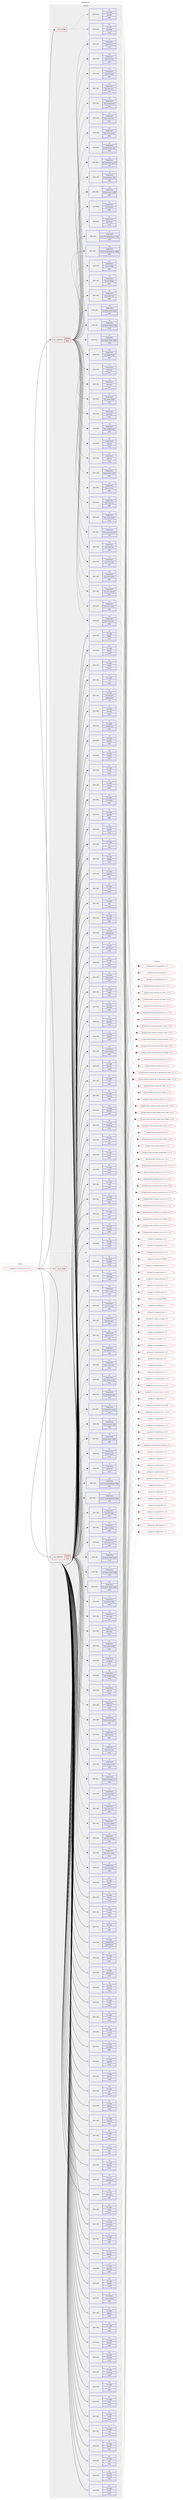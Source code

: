 digraph prolog {

# *************
# Graph options
# *************

newrank=true;
concentrate=true;
compound=true;
graph [rankdir=LR,fontname=Helvetica,fontsize=10,ranksep=1.5];#, ranksep=2.5, nodesep=0.2];
edge  [arrowhead=vee];
node  [fontname=Helvetica,fontsize=10];

# **********
# The ebuild
# **********

subgraph cluster_leftcol {
color=gray;
rank=same;
label=<<i>ebuild</i>>;
id [label="portage://x11-base/xorg-x11-7.4-r3", color=red, width=4, href="../x11-base/xorg-x11-7.4-r3.svg"];
}

# ****************
# The dependencies
# ****************

subgraph cluster_midcol {
color=gray;
label=<<i>dependencies</i>>;
subgraph cluster_compile {
fillcolor="#eeeeee";
style=filled;
label=<<i>compile</i>>;
subgraph any6 {
dependency1096 [label=<<TABLE BORDER="0" CELLBORDER="1" CELLSPACING="0" CELLPADDING="4"><TR><TD CELLPADDING="10">any_of_group</TD></TR></TABLE>>, shape=none, color=red];subgraph pack1020 {
dependency1097 [label=<<TABLE BORDER="0" CELLBORDER="1" CELLSPACING="0" CELLPADDING="4" WIDTH="220"><TR><TD ROWSPAN="6" CELLPADDING="30">pack_dep</TD></TR><TR><TD WIDTH="110">no</TD></TR><TR><TD>x11-apps</TD></TR><TR><TD>xbacklight</TD></TR><TR><TD>none</TD></TR><TR><TD></TD></TR></TABLE>>, shape=none, color=blue];
}
dependency1096:e -> dependency1097:w [weight=20,style="dotted",arrowhead="oinv"];
subgraph pack1021 {
dependency1098 [label=<<TABLE BORDER="0" CELLBORDER="1" CELLSPACING="0" CELLPADDING="4" WIDTH="220"><TR><TD ROWSPAN="6" CELLPADDING="30">pack_dep</TD></TR><TR><TD WIDTH="110">no</TD></TR><TR><TD>sys-power</TD></TR><TR><TD>acpilight</TD></TR><TR><TD>none</TD></TR><TR><TD></TD></TR></TABLE>>, shape=none, color=blue];
}
dependency1096:e -> dependency1098:w [weight=20,style="dotted",arrowhead="oinv"];
}
id:e -> dependency1096:w [weight=20,style="solid",arrowhead="vee"];
subgraph cond70 {
dependency1099 [label=<<TABLE BORDER="0" CELLBORDER="1" CELLSPACING="0" CELLPADDING="4"><TR><TD ROWSPAN="3" CELLPADDING="10">use_conditional</TD></TR><TR><TD>positive</TD></TR><TR><TD>fonts</TD></TR></TABLE>>, shape=none, color=red];
subgraph pack1022 {
dependency1100 [label=<<TABLE BORDER="0" CELLBORDER="1" CELLSPACING="0" CELLPADDING="4" WIDTH="220"><TR><TD ROWSPAN="6" CELLPADDING="30">pack_dep</TD></TR><TR><TD WIDTH="110">no</TD></TR><TR><TD>media-fonts</TD></TR><TR><TD>font-adobe-100dpi</TD></TR><TR><TD>none</TD></TR><TR><TD></TD></TR></TABLE>>, shape=none, color=blue];
}
dependency1099:e -> dependency1100:w [weight=20,style="dashed",arrowhead="vee"];
subgraph pack1023 {
dependency1101 [label=<<TABLE BORDER="0" CELLBORDER="1" CELLSPACING="0" CELLPADDING="4" WIDTH="220"><TR><TD ROWSPAN="6" CELLPADDING="30">pack_dep</TD></TR><TR><TD WIDTH="110">no</TD></TR><TR><TD>media-fonts</TD></TR><TR><TD>font-adobe-75dpi</TD></TR><TR><TD>none</TD></TR><TR><TD></TD></TR></TABLE>>, shape=none, color=blue];
}
dependency1099:e -> dependency1101:w [weight=20,style="dashed",arrowhead="vee"];
subgraph pack1024 {
dependency1102 [label=<<TABLE BORDER="0" CELLBORDER="1" CELLSPACING="0" CELLPADDING="4" WIDTH="220"><TR><TD ROWSPAN="6" CELLPADDING="30">pack_dep</TD></TR><TR><TD WIDTH="110">no</TD></TR><TR><TD>media-fonts</TD></TR><TR><TD>font-adobe-utopia-100dpi</TD></TR><TR><TD>none</TD></TR><TR><TD></TD></TR></TABLE>>, shape=none, color=blue];
}
dependency1099:e -> dependency1102:w [weight=20,style="dashed",arrowhead="vee"];
subgraph pack1025 {
dependency1103 [label=<<TABLE BORDER="0" CELLBORDER="1" CELLSPACING="0" CELLPADDING="4" WIDTH="220"><TR><TD ROWSPAN="6" CELLPADDING="30">pack_dep</TD></TR><TR><TD WIDTH="110">no</TD></TR><TR><TD>media-fonts</TD></TR><TR><TD>font-adobe-utopia-75dpi</TD></TR><TR><TD>none</TD></TR><TR><TD></TD></TR></TABLE>>, shape=none, color=blue];
}
dependency1099:e -> dependency1103:w [weight=20,style="dashed",arrowhead="vee"];
subgraph pack1026 {
dependency1104 [label=<<TABLE BORDER="0" CELLBORDER="1" CELLSPACING="0" CELLPADDING="4" WIDTH="220"><TR><TD ROWSPAN="6" CELLPADDING="30">pack_dep</TD></TR><TR><TD WIDTH="110">no</TD></TR><TR><TD>media-fonts</TD></TR><TR><TD>font-adobe-utopia-type1</TD></TR><TR><TD>none</TD></TR><TR><TD></TD></TR></TABLE>>, shape=none, color=blue];
}
dependency1099:e -> dependency1104:w [weight=20,style="dashed",arrowhead="vee"];
subgraph pack1027 {
dependency1105 [label=<<TABLE BORDER="0" CELLBORDER="1" CELLSPACING="0" CELLPADDING="4" WIDTH="220"><TR><TD ROWSPAN="6" CELLPADDING="30">pack_dep</TD></TR><TR><TD WIDTH="110">no</TD></TR><TR><TD>media-fonts</TD></TR><TR><TD>font-alias</TD></TR><TR><TD>none</TD></TR><TR><TD></TD></TR></TABLE>>, shape=none, color=blue];
}
dependency1099:e -> dependency1105:w [weight=20,style="dashed",arrowhead="vee"];
subgraph pack1028 {
dependency1106 [label=<<TABLE BORDER="0" CELLBORDER="1" CELLSPACING="0" CELLPADDING="4" WIDTH="220"><TR><TD ROWSPAN="6" CELLPADDING="30">pack_dep</TD></TR><TR><TD WIDTH="110">no</TD></TR><TR><TD>media-fonts</TD></TR><TR><TD>font-arabic-misc</TD></TR><TR><TD>none</TD></TR><TR><TD></TD></TR></TABLE>>, shape=none, color=blue];
}
dependency1099:e -> dependency1106:w [weight=20,style="dashed",arrowhead="vee"];
subgraph pack1029 {
dependency1107 [label=<<TABLE BORDER="0" CELLBORDER="1" CELLSPACING="0" CELLPADDING="4" WIDTH="220"><TR><TD ROWSPAN="6" CELLPADDING="30">pack_dep</TD></TR><TR><TD WIDTH="110">no</TD></TR><TR><TD>media-fonts</TD></TR><TR><TD>font-bh-100dpi</TD></TR><TR><TD>none</TD></TR><TR><TD></TD></TR></TABLE>>, shape=none, color=blue];
}
dependency1099:e -> dependency1107:w [weight=20,style="dashed",arrowhead="vee"];
subgraph pack1030 {
dependency1108 [label=<<TABLE BORDER="0" CELLBORDER="1" CELLSPACING="0" CELLPADDING="4" WIDTH="220"><TR><TD ROWSPAN="6" CELLPADDING="30">pack_dep</TD></TR><TR><TD WIDTH="110">no</TD></TR><TR><TD>media-fonts</TD></TR><TR><TD>font-bh-75dpi</TD></TR><TR><TD>none</TD></TR><TR><TD></TD></TR></TABLE>>, shape=none, color=blue];
}
dependency1099:e -> dependency1108:w [weight=20,style="dashed",arrowhead="vee"];
subgraph pack1031 {
dependency1109 [label=<<TABLE BORDER="0" CELLBORDER="1" CELLSPACING="0" CELLPADDING="4" WIDTH="220"><TR><TD ROWSPAN="6" CELLPADDING="30">pack_dep</TD></TR><TR><TD WIDTH="110">no</TD></TR><TR><TD>media-fonts</TD></TR><TR><TD>font-bh-lucidatypewriter-100dpi</TD></TR><TR><TD>none</TD></TR><TR><TD></TD></TR></TABLE>>, shape=none, color=blue];
}
dependency1099:e -> dependency1109:w [weight=20,style="dashed",arrowhead="vee"];
subgraph pack1032 {
dependency1110 [label=<<TABLE BORDER="0" CELLBORDER="1" CELLSPACING="0" CELLPADDING="4" WIDTH="220"><TR><TD ROWSPAN="6" CELLPADDING="30">pack_dep</TD></TR><TR><TD WIDTH="110">no</TD></TR><TR><TD>media-fonts</TD></TR><TR><TD>font-bh-lucidatypewriter-75dpi</TD></TR><TR><TD>none</TD></TR><TR><TD></TD></TR></TABLE>>, shape=none, color=blue];
}
dependency1099:e -> dependency1110:w [weight=20,style="dashed",arrowhead="vee"];
subgraph pack1033 {
dependency1111 [label=<<TABLE BORDER="0" CELLBORDER="1" CELLSPACING="0" CELLPADDING="4" WIDTH="220"><TR><TD ROWSPAN="6" CELLPADDING="30">pack_dep</TD></TR><TR><TD WIDTH="110">no</TD></TR><TR><TD>media-fonts</TD></TR><TR><TD>font-bh-ttf</TD></TR><TR><TD>none</TD></TR><TR><TD></TD></TR></TABLE>>, shape=none, color=blue];
}
dependency1099:e -> dependency1111:w [weight=20,style="dashed",arrowhead="vee"];
subgraph pack1034 {
dependency1112 [label=<<TABLE BORDER="0" CELLBORDER="1" CELLSPACING="0" CELLPADDING="4" WIDTH="220"><TR><TD ROWSPAN="6" CELLPADDING="30">pack_dep</TD></TR><TR><TD WIDTH="110">no</TD></TR><TR><TD>media-fonts</TD></TR><TR><TD>font-bh-type1</TD></TR><TR><TD>none</TD></TR><TR><TD></TD></TR></TABLE>>, shape=none, color=blue];
}
dependency1099:e -> dependency1112:w [weight=20,style="dashed",arrowhead="vee"];
subgraph pack1035 {
dependency1113 [label=<<TABLE BORDER="0" CELLBORDER="1" CELLSPACING="0" CELLPADDING="4" WIDTH="220"><TR><TD ROWSPAN="6" CELLPADDING="30">pack_dep</TD></TR><TR><TD WIDTH="110">no</TD></TR><TR><TD>media-fonts</TD></TR><TR><TD>font-bitstream-100dpi</TD></TR><TR><TD>none</TD></TR><TR><TD></TD></TR></TABLE>>, shape=none, color=blue];
}
dependency1099:e -> dependency1113:w [weight=20,style="dashed",arrowhead="vee"];
subgraph pack1036 {
dependency1114 [label=<<TABLE BORDER="0" CELLBORDER="1" CELLSPACING="0" CELLPADDING="4" WIDTH="220"><TR><TD ROWSPAN="6" CELLPADDING="30">pack_dep</TD></TR><TR><TD WIDTH="110">no</TD></TR><TR><TD>media-fonts</TD></TR><TR><TD>font-bitstream-75dpi</TD></TR><TR><TD>none</TD></TR><TR><TD></TD></TR></TABLE>>, shape=none, color=blue];
}
dependency1099:e -> dependency1114:w [weight=20,style="dashed",arrowhead="vee"];
subgraph pack1037 {
dependency1115 [label=<<TABLE BORDER="0" CELLBORDER="1" CELLSPACING="0" CELLPADDING="4" WIDTH="220"><TR><TD ROWSPAN="6" CELLPADDING="30">pack_dep</TD></TR><TR><TD WIDTH="110">no</TD></TR><TR><TD>media-fonts</TD></TR><TR><TD>font-bitstream-speedo</TD></TR><TR><TD>none</TD></TR><TR><TD></TD></TR></TABLE>>, shape=none, color=blue];
}
dependency1099:e -> dependency1115:w [weight=20,style="dashed",arrowhead="vee"];
subgraph pack1038 {
dependency1116 [label=<<TABLE BORDER="0" CELLBORDER="1" CELLSPACING="0" CELLPADDING="4" WIDTH="220"><TR><TD ROWSPAN="6" CELLPADDING="30">pack_dep</TD></TR><TR><TD WIDTH="110">no</TD></TR><TR><TD>media-fonts</TD></TR><TR><TD>font-bitstream-type1</TD></TR><TR><TD>none</TD></TR><TR><TD></TD></TR></TABLE>>, shape=none, color=blue];
}
dependency1099:e -> dependency1116:w [weight=20,style="dashed",arrowhead="vee"];
subgraph pack1039 {
dependency1117 [label=<<TABLE BORDER="0" CELLBORDER="1" CELLSPACING="0" CELLPADDING="4" WIDTH="220"><TR><TD ROWSPAN="6" CELLPADDING="30">pack_dep</TD></TR><TR><TD WIDTH="110">no</TD></TR><TR><TD>media-fonts</TD></TR><TR><TD>font-cronyx-cyrillic</TD></TR><TR><TD>none</TD></TR><TR><TD></TD></TR></TABLE>>, shape=none, color=blue];
}
dependency1099:e -> dependency1117:w [weight=20,style="dashed",arrowhead="vee"];
subgraph pack1040 {
dependency1118 [label=<<TABLE BORDER="0" CELLBORDER="1" CELLSPACING="0" CELLPADDING="4" WIDTH="220"><TR><TD ROWSPAN="6" CELLPADDING="30">pack_dep</TD></TR><TR><TD WIDTH="110">no</TD></TR><TR><TD>media-fonts</TD></TR><TR><TD>font-cursor-misc</TD></TR><TR><TD>none</TD></TR><TR><TD></TD></TR></TABLE>>, shape=none, color=blue];
}
dependency1099:e -> dependency1118:w [weight=20,style="dashed",arrowhead="vee"];
subgraph pack1041 {
dependency1119 [label=<<TABLE BORDER="0" CELLBORDER="1" CELLSPACING="0" CELLPADDING="4" WIDTH="220"><TR><TD ROWSPAN="6" CELLPADDING="30">pack_dep</TD></TR><TR><TD WIDTH="110">no</TD></TR><TR><TD>media-fonts</TD></TR><TR><TD>font-daewoo-misc</TD></TR><TR><TD>none</TD></TR><TR><TD></TD></TR></TABLE>>, shape=none, color=blue];
}
dependency1099:e -> dependency1119:w [weight=20,style="dashed",arrowhead="vee"];
subgraph pack1042 {
dependency1120 [label=<<TABLE BORDER="0" CELLBORDER="1" CELLSPACING="0" CELLPADDING="4" WIDTH="220"><TR><TD ROWSPAN="6" CELLPADDING="30">pack_dep</TD></TR><TR><TD WIDTH="110">no</TD></TR><TR><TD>media-fonts</TD></TR><TR><TD>font-dec-misc</TD></TR><TR><TD>none</TD></TR><TR><TD></TD></TR></TABLE>>, shape=none, color=blue];
}
dependency1099:e -> dependency1120:w [weight=20,style="dashed",arrowhead="vee"];
subgraph pack1043 {
dependency1121 [label=<<TABLE BORDER="0" CELLBORDER="1" CELLSPACING="0" CELLPADDING="4" WIDTH="220"><TR><TD ROWSPAN="6" CELLPADDING="30">pack_dep</TD></TR><TR><TD WIDTH="110">no</TD></TR><TR><TD>media-fonts</TD></TR><TR><TD>font-ibm-type1</TD></TR><TR><TD>none</TD></TR><TR><TD></TD></TR></TABLE>>, shape=none, color=blue];
}
dependency1099:e -> dependency1121:w [weight=20,style="dashed",arrowhead="vee"];
subgraph pack1044 {
dependency1122 [label=<<TABLE BORDER="0" CELLBORDER="1" CELLSPACING="0" CELLPADDING="4" WIDTH="220"><TR><TD ROWSPAN="6" CELLPADDING="30">pack_dep</TD></TR><TR><TD WIDTH="110">no</TD></TR><TR><TD>media-fonts</TD></TR><TR><TD>font-isas-misc</TD></TR><TR><TD>none</TD></TR><TR><TD></TD></TR></TABLE>>, shape=none, color=blue];
}
dependency1099:e -> dependency1122:w [weight=20,style="dashed",arrowhead="vee"];
subgraph pack1045 {
dependency1123 [label=<<TABLE BORDER="0" CELLBORDER="1" CELLSPACING="0" CELLPADDING="4" WIDTH="220"><TR><TD ROWSPAN="6" CELLPADDING="30">pack_dep</TD></TR><TR><TD WIDTH="110">no</TD></TR><TR><TD>media-fonts</TD></TR><TR><TD>font-jis-misc</TD></TR><TR><TD>none</TD></TR><TR><TD></TD></TR></TABLE>>, shape=none, color=blue];
}
dependency1099:e -> dependency1123:w [weight=20,style="dashed",arrowhead="vee"];
subgraph pack1046 {
dependency1124 [label=<<TABLE BORDER="0" CELLBORDER="1" CELLSPACING="0" CELLPADDING="4" WIDTH="220"><TR><TD ROWSPAN="6" CELLPADDING="30">pack_dep</TD></TR><TR><TD WIDTH="110">no</TD></TR><TR><TD>media-fonts</TD></TR><TR><TD>font-micro-misc</TD></TR><TR><TD>none</TD></TR><TR><TD></TD></TR></TABLE>>, shape=none, color=blue];
}
dependency1099:e -> dependency1124:w [weight=20,style="dashed",arrowhead="vee"];
subgraph pack1047 {
dependency1125 [label=<<TABLE BORDER="0" CELLBORDER="1" CELLSPACING="0" CELLPADDING="4" WIDTH="220"><TR><TD ROWSPAN="6" CELLPADDING="30">pack_dep</TD></TR><TR><TD WIDTH="110">no</TD></TR><TR><TD>media-fonts</TD></TR><TR><TD>font-misc-cyrillic</TD></TR><TR><TD>none</TD></TR><TR><TD></TD></TR></TABLE>>, shape=none, color=blue];
}
dependency1099:e -> dependency1125:w [weight=20,style="dashed",arrowhead="vee"];
subgraph pack1048 {
dependency1126 [label=<<TABLE BORDER="0" CELLBORDER="1" CELLSPACING="0" CELLPADDING="4" WIDTH="220"><TR><TD ROWSPAN="6" CELLPADDING="30">pack_dep</TD></TR><TR><TD WIDTH="110">no</TD></TR><TR><TD>media-fonts</TD></TR><TR><TD>font-misc-ethiopic</TD></TR><TR><TD>none</TD></TR><TR><TD></TD></TR></TABLE>>, shape=none, color=blue];
}
dependency1099:e -> dependency1126:w [weight=20,style="dashed",arrowhead="vee"];
subgraph pack1049 {
dependency1127 [label=<<TABLE BORDER="0" CELLBORDER="1" CELLSPACING="0" CELLPADDING="4" WIDTH="220"><TR><TD ROWSPAN="6" CELLPADDING="30">pack_dep</TD></TR><TR><TD WIDTH="110">no</TD></TR><TR><TD>media-fonts</TD></TR><TR><TD>font-misc-meltho</TD></TR><TR><TD>none</TD></TR><TR><TD></TD></TR></TABLE>>, shape=none, color=blue];
}
dependency1099:e -> dependency1127:w [weight=20,style="dashed",arrowhead="vee"];
subgraph pack1050 {
dependency1128 [label=<<TABLE BORDER="0" CELLBORDER="1" CELLSPACING="0" CELLPADDING="4" WIDTH="220"><TR><TD ROWSPAN="6" CELLPADDING="30">pack_dep</TD></TR><TR><TD WIDTH="110">no</TD></TR><TR><TD>media-fonts</TD></TR><TR><TD>font-misc-misc</TD></TR><TR><TD>none</TD></TR><TR><TD></TD></TR></TABLE>>, shape=none, color=blue];
}
dependency1099:e -> dependency1128:w [weight=20,style="dashed",arrowhead="vee"];
subgraph pack1051 {
dependency1129 [label=<<TABLE BORDER="0" CELLBORDER="1" CELLSPACING="0" CELLPADDING="4" WIDTH="220"><TR><TD ROWSPAN="6" CELLPADDING="30">pack_dep</TD></TR><TR><TD WIDTH="110">no</TD></TR><TR><TD>media-fonts</TD></TR><TR><TD>font-mutt-misc</TD></TR><TR><TD>none</TD></TR><TR><TD></TD></TR></TABLE>>, shape=none, color=blue];
}
dependency1099:e -> dependency1129:w [weight=20,style="dashed",arrowhead="vee"];
subgraph pack1052 {
dependency1130 [label=<<TABLE BORDER="0" CELLBORDER="1" CELLSPACING="0" CELLPADDING="4" WIDTH="220"><TR><TD ROWSPAN="6" CELLPADDING="30">pack_dep</TD></TR><TR><TD WIDTH="110">no</TD></TR><TR><TD>media-fonts</TD></TR><TR><TD>font-schumacher-misc</TD></TR><TR><TD>none</TD></TR><TR><TD></TD></TR></TABLE>>, shape=none, color=blue];
}
dependency1099:e -> dependency1130:w [weight=20,style="dashed",arrowhead="vee"];
subgraph pack1053 {
dependency1131 [label=<<TABLE BORDER="0" CELLBORDER="1" CELLSPACING="0" CELLPADDING="4" WIDTH="220"><TR><TD ROWSPAN="6" CELLPADDING="30">pack_dep</TD></TR><TR><TD WIDTH="110">no</TD></TR><TR><TD>media-fonts</TD></TR><TR><TD>font-screen-cyrillic</TD></TR><TR><TD>none</TD></TR><TR><TD></TD></TR></TABLE>>, shape=none, color=blue];
}
dependency1099:e -> dependency1131:w [weight=20,style="dashed",arrowhead="vee"];
subgraph pack1054 {
dependency1132 [label=<<TABLE BORDER="0" CELLBORDER="1" CELLSPACING="0" CELLPADDING="4" WIDTH="220"><TR><TD ROWSPAN="6" CELLPADDING="30">pack_dep</TD></TR><TR><TD WIDTH="110">no</TD></TR><TR><TD>media-fonts</TD></TR><TR><TD>font-sony-misc</TD></TR><TR><TD>none</TD></TR><TR><TD></TD></TR></TABLE>>, shape=none, color=blue];
}
dependency1099:e -> dependency1132:w [weight=20,style="dashed",arrowhead="vee"];
subgraph pack1055 {
dependency1133 [label=<<TABLE BORDER="0" CELLBORDER="1" CELLSPACING="0" CELLPADDING="4" WIDTH="220"><TR><TD ROWSPAN="6" CELLPADDING="30">pack_dep</TD></TR><TR><TD WIDTH="110">no</TD></TR><TR><TD>media-fonts</TD></TR><TR><TD>font-sun-misc</TD></TR><TR><TD>none</TD></TR><TR><TD></TD></TR></TABLE>>, shape=none, color=blue];
}
dependency1099:e -> dependency1133:w [weight=20,style="dashed",arrowhead="vee"];
subgraph pack1056 {
dependency1134 [label=<<TABLE BORDER="0" CELLBORDER="1" CELLSPACING="0" CELLPADDING="4" WIDTH="220"><TR><TD ROWSPAN="6" CELLPADDING="30">pack_dep</TD></TR><TR><TD WIDTH="110">no</TD></TR><TR><TD>media-fonts</TD></TR><TR><TD>font-util</TD></TR><TR><TD>none</TD></TR><TR><TD></TD></TR></TABLE>>, shape=none, color=blue];
}
dependency1099:e -> dependency1134:w [weight=20,style="dashed",arrowhead="vee"];
subgraph pack1057 {
dependency1135 [label=<<TABLE BORDER="0" CELLBORDER="1" CELLSPACING="0" CELLPADDING="4" WIDTH="220"><TR><TD ROWSPAN="6" CELLPADDING="30">pack_dep</TD></TR><TR><TD WIDTH="110">no</TD></TR><TR><TD>media-fonts</TD></TR><TR><TD>font-winitzki-cyrillic</TD></TR><TR><TD>none</TD></TR><TR><TD></TD></TR></TABLE>>, shape=none, color=blue];
}
dependency1099:e -> dependency1135:w [weight=20,style="dashed",arrowhead="vee"];
subgraph pack1058 {
dependency1136 [label=<<TABLE BORDER="0" CELLBORDER="1" CELLSPACING="0" CELLPADDING="4" WIDTH="220"><TR><TD ROWSPAN="6" CELLPADDING="30">pack_dep</TD></TR><TR><TD WIDTH="110">no</TD></TR><TR><TD>media-fonts</TD></TR><TR><TD>font-xfree86-type1</TD></TR><TR><TD>none</TD></TR><TR><TD></TD></TR></TABLE>>, shape=none, color=blue];
}
dependency1099:e -> dependency1136:w [weight=20,style="dashed",arrowhead="vee"];
subgraph pack1059 {
dependency1137 [label=<<TABLE BORDER="0" CELLBORDER="1" CELLSPACING="0" CELLPADDING="4" WIDTH="220"><TR><TD ROWSPAN="6" CELLPADDING="30">pack_dep</TD></TR><TR><TD WIDTH="110">no</TD></TR><TR><TD>media-fonts</TD></TR><TR><TD>font-alias</TD></TR><TR><TD>none</TD></TR><TR><TD></TD></TR></TABLE>>, shape=none, color=blue];
}
dependency1099:e -> dependency1137:w [weight=20,style="dashed",arrowhead="vee"];
subgraph pack1060 {
dependency1138 [label=<<TABLE BORDER="0" CELLBORDER="1" CELLSPACING="0" CELLPADDING="4" WIDTH="220"><TR><TD ROWSPAN="6" CELLPADDING="30">pack_dep</TD></TR><TR><TD WIDTH="110">no</TD></TR><TR><TD>media-fonts</TD></TR><TR><TD>font-util</TD></TR><TR><TD>none</TD></TR><TR><TD></TD></TR></TABLE>>, shape=none, color=blue];
}
dependency1099:e -> dependency1138:w [weight=20,style="dashed",arrowhead="vee"];
subgraph pack1061 {
dependency1139 [label=<<TABLE BORDER="0" CELLBORDER="1" CELLSPACING="0" CELLPADDING="4" WIDTH="220"><TR><TD ROWSPAN="6" CELLPADDING="30">pack_dep</TD></TR><TR><TD WIDTH="110">no</TD></TR><TR><TD>media-fonts</TD></TR><TR><TD>encodings</TD></TR><TR><TD>none</TD></TR><TR><TD></TD></TR></TABLE>>, shape=none, color=blue];
}
dependency1099:e -> dependency1139:w [weight=20,style="dashed",arrowhead="vee"];
}
id:e -> dependency1099:w [weight=20,style="solid",arrowhead="vee"];
subgraph pack1062 {
dependency1140 [label=<<TABLE BORDER="0" CELLBORDER="1" CELLSPACING="0" CELLPADDING="4" WIDTH="220"><TR><TD ROWSPAN="6" CELLPADDING="30">pack_dep</TD></TR><TR><TD WIDTH="110">no</TD></TR><TR><TD>x11-apps</TD></TR><TR><TD>appres</TD></TR><TR><TD>none</TD></TR><TR><TD></TD></TR></TABLE>>, shape=none, color=blue];
}
id:e -> dependency1140:w [weight=20,style="solid",arrowhead="vee"];
subgraph pack1063 {
dependency1141 [label=<<TABLE BORDER="0" CELLBORDER="1" CELLSPACING="0" CELLPADDING="4" WIDTH="220"><TR><TD ROWSPAN="6" CELLPADDING="30">pack_dep</TD></TR><TR><TD WIDTH="110">no</TD></TR><TR><TD>x11-apps</TD></TR><TR><TD>bitmap</TD></TR><TR><TD>none</TD></TR><TR><TD></TD></TR></TABLE>>, shape=none, color=blue];
}
id:e -> dependency1141:w [weight=20,style="solid",arrowhead="vee"];
subgraph pack1064 {
dependency1142 [label=<<TABLE BORDER="0" CELLBORDER="1" CELLSPACING="0" CELLPADDING="4" WIDTH="220"><TR><TD ROWSPAN="6" CELLPADDING="30">pack_dep</TD></TR><TR><TD WIDTH="110">no</TD></TR><TR><TD>x11-apps</TD></TR><TR><TD>iceauth</TD></TR><TR><TD>none</TD></TR><TR><TD></TD></TR></TABLE>>, shape=none, color=blue];
}
id:e -> dependency1142:w [weight=20,style="solid",arrowhead="vee"];
subgraph pack1065 {
dependency1143 [label=<<TABLE BORDER="0" CELLBORDER="1" CELLSPACING="0" CELLPADDING="4" WIDTH="220"><TR><TD ROWSPAN="6" CELLPADDING="30">pack_dep</TD></TR><TR><TD WIDTH="110">no</TD></TR><TR><TD>x11-apps</TD></TR><TR><TD>luit</TD></TR><TR><TD>none</TD></TR><TR><TD></TD></TR></TABLE>>, shape=none, color=blue];
}
id:e -> dependency1143:w [weight=20,style="solid",arrowhead="vee"];
subgraph pack1066 {
dependency1144 [label=<<TABLE BORDER="0" CELLBORDER="1" CELLSPACING="0" CELLPADDING="4" WIDTH="220"><TR><TD ROWSPAN="6" CELLPADDING="30">pack_dep</TD></TR><TR><TD WIDTH="110">no</TD></TR><TR><TD>x11-apps</TD></TR><TR><TD>mkfontscale</TD></TR><TR><TD>greaterequal</TD></TR><TR><TD>1.2.0</TD></TR></TABLE>>, shape=none, color=blue];
}
id:e -> dependency1144:w [weight=20,style="solid",arrowhead="vee"];
subgraph pack1067 {
dependency1145 [label=<<TABLE BORDER="0" CELLBORDER="1" CELLSPACING="0" CELLPADDING="4" WIDTH="220"><TR><TD ROWSPAN="6" CELLPADDING="30">pack_dep</TD></TR><TR><TD WIDTH="110">no</TD></TR><TR><TD>x11-apps</TD></TR><TR><TD>sessreg</TD></TR><TR><TD>none</TD></TR><TR><TD></TD></TR></TABLE>>, shape=none, color=blue];
}
id:e -> dependency1145:w [weight=20,style="solid",arrowhead="vee"];
subgraph pack1068 {
dependency1146 [label=<<TABLE BORDER="0" CELLBORDER="1" CELLSPACING="0" CELLPADDING="4" WIDTH="220"><TR><TD ROWSPAN="6" CELLPADDING="30">pack_dep</TD></TR><TR><TD WIDTH="110">no</TD></TR><TR><TD>x11-apps</TD></TR><TR><TD>setxkbmap</TD></TR><TR><TD>none</TD></TR><TR><TD></TD></TR></TABLE>>, shape=none, color=blue];
}
id:e -> dependency1146:w [weight=20,style="solid",arrowhead="vee"];
subgraph pack1069 {
dependency1147 [label=<<TABLE BORDER="0" CELLBORDER="1" CELLSPACING="0" CELLPADDING="4" WIDTH="220"><TR><TD ROWSPAN="6" CELLPADDING="30">pack_dep</TD></TR><TR><TD WIDTH="110">no</TD></TR><TR><TD>x11-apps</TD></TR><TR><TD>smproxy</TD></TR><TR><TD>none</TD></TR><TR><TD></TD></TR></TABLE>>, shape=none, color=blue];
}
id:e -> dependency1147:w [weight=20,style="solid",arrowhead="vee"];
subgraph pack1070 {
dependency1148 [label=<<TABLE BORDER="0" CELLBORDER="1" CELLSPACING="0" CELLPADDING="4" WIDTH="220"><TR><TD ROWSPAN="6" CELLPADDING="30">pack_dep</TD></TR><TR><TD WIDTH="110">no</TD></TR><TR><TD>x11-apps</TD></TR><TR><TD>x11perf</TD></TR><TR><TD>none</TD></TR><TR><TD></TD></TR></TABLE>>, shape=none, color=blue];
}
id:e -> dependency1148:w [weight=20,style="solid",arrowhead="vee"];
subgraph pack1071 {
dependency1149 [label=<<TABLE BORDER="0" CELLBORDER="1" CELLSPACING="0" CELLPADDING="4" WIDTH="220"><TR><TD ROWSPAN="6" CELLPADDING="30">pack_dep</TD></TR><TR><TD WIDTH="110">no</TD></TR><TR><TD>x11-apps</TD></TR><TR><TD>xauth</TD></TR><TR><TD>none</TD></TR><TR><TD></TD></TR></TABLE>>, shape=none, color=blue];
}
id:e -> dependency1149:w [weight=20,style="solid",arrowhead="vee"];
subgraph pack1072 {
dependency1150 [label=<<TABLE BORDER="0" CELLBORDER="1" CELLSPACING="0" CELLPADDING="4" WIDTH="220"><TR><TD ROWSPAN="6" CELLPADDING="30">pack_dep</TD></TR><TR><TD WIDTH="110">no</TD></TR><TR><TD>x11-apps</TD></TR><TR><TD>xcmsdb</TD></TR><TR><TD>none</TD></TR><TR><TD></TD></TR></TABLE>>, shape=none, color=blue];
}
id:e -> dependency1150:w [weight=20,style="solid",arrowhead="vee"];
subgraph pack1073 {
dependency1151 [label=<<TABLE BORDER="0" CELLBORDER="1" CELLSPACING="0" CELLPADDING="4" WIDTH="220"><TR><TD ROWSPAN="6" CELLPADDING="30">pack_dep</TD></TR><TR><TD WIDTH="110">no</TD></TR><TR><TD>x11-apps</TD></TR><TR><TD>xcursorgen</TD></TR><TR><TD>none</TD></TR><TR><TD></TD></TR></TABLE>>, shape=none, color=blue];
}
id:e -> dependency1151:w [weight=20,style="solid",arrowhead="vee"];
subgraph pack1074 {
dependency1152 [label=<<TABLE BORDER="0" CELLBORDER="1" CELLSPACING="0" CELLPADDING="4" WIDTH="220"><TR><TD ROWSPAN="6" CELLPADDING="30">pack_dep</TD></TR><TR><TD WIDTH="110">no</TD></TR><TR><TD>x11-apps</TD></TR><TR><TD>xdpyinfo</TD></TR><TR><TD>none</TD></TR><TR><TD></TD></TR></TABLE>>, shape=none, color=blue];
}
id:e -> dependency1152:w [weight=20,style="solid",arrowhead="vee"];
subgraph pack1075 {
dependency1153 [label=<<TABLE BORDER="0" CELLBORDER="1" CELLSPACING="0" CELLPADDING="4" WIDTH="220"><TR><TD ROWSPAN="6" CELLPADDING="30">pack_dep</TD></TR><TR><TD WIDTH="110">no</TD></TR><TR><TD>x11-apps</TD></TR><TR><TD>xdriinfo</TD></TR><TR><TD>none</TD></TR><TR><TD></TD></TR></TABLE>>, shape=none, color=blue];
}
id:e -> dependency1153:w [weight=20,style="solid",arrowhead="vee"];
subgraph pack1076 {
dependency1154 [label=<<TABLE BORDER="0" CELLBORDER="1" CELLSPACING="0" CELLPADDING="4" WIDTH="220"><TR><TD ROWSPAN="6" CELLPADDING="30">pack_dep</TD></TR><TR><TD WIDTH="110">no</TD></TR><TR><TD>x11-apps</TD></TR><TR><TD>xev</TD></TR><TR><TD>none</TD></TR><TR><TD></TD></TR></TABLE>>, shape=none, color=blue];
}
id:e -> dependency1154:w [weight=20,style="solid",arrowhead="vee"];
subgraph pack1077 {
dependency1155 [label=<<TABLE BORDER="0" CELLBORDER="1" CELLSPACING="0" CELLPADDING="4" WIDTH="220"><TR><TD ROWSPAN="6" CELLPADDING="30">pack_dep</TD></TR><TR><TD WIDTH="110">no</TD></TR><TR><TD>x11-apps</TD></TR><TR><TD>xf86dga</TD></TR><TR><TD>none</TD></TR><TR><TD></TD></TR></TABLE>>, shape=none, color=blue];
}
id:e -> dependency1155:w [weight=20,style="solid",arrowhead="vee"];
subgraph pack1078 {
dependency1156 [label=<<TABLE BORDER="0" CELLBORDER="1" CELLSPACING="0" CELLPADDING="4" WIDTH="220"><TR><TD ROWSPAN="6" CELLPADDING="30">pack_dep</TD></TR><TR><TD WIDTH="110">no</TD></TR><TR><TD>x11-apps</TD></TR><TR><TD>xgamma</TD></TR><TR><TD>none</TD></TR><TR><TD></TD></TR></TABLE>>, shape=none, color=blue];
}
id:e -> dependency1156:w [weight=20,style="solid",arrowhead="vee"];
subgraph pack1079 {
dependency1157 [label=<<TABLE BORDER="0" CELLBORDER="1" CELLSPACING="0" CELLPADDING="4" WIDTH="220"><TR><TD ROWSPAN="6" CELLPADDING="30">pack_dep</TD></TR><TR><TD WIDTH="110">no</TD></TR><TR><TD>x11-apps</TD></TR><TR><TD>xhost</TD></TR><TR><TD>none</TD></TR><TR><TD></TD></TR></TABLE>>, shape=none, color=blue];
}
id:e -> dependency1157:w [weight=20,style="solid",arrowhead="vee"];
subgraph pack1080 {
dependency1158 [label=<<TABLE BORDER="0" CELLBORDER="1" CELLSPACING="0" CELLPADDING="4" WIDTH="220"><TR><TD ROWSPAN="6" CELLPADDING="30">pack_dep</TD></TR><TR><TD WIDTH="110">no</TD></TR><TR><TD>x11-apps</TD></TR><TR><TD>xinput</TD></TR><TR><TD>none</TD></TR><TR><TD></TD></TR></TABLE>>, shape=none, color=blue];
}
id:e -> dependency1158:w [weight=20,style="solid",arrowhead="vee"];
subgraph pack1081 {
dependency1159 [label=<<TABLE BORDER="0" CELLBORDER="1" CELLSPACING="0" CELLPADDING="4" WIDTH="220"><TR><TD ROWSPAN="6" CELLPADDING="30">pack_dep</TD></TR><TR><TD WIDTH="110">no</TD></TR><TR><TD>x11-apps</TD></TR><TR><TD>xkbcomp</TD></TR><TR><TD>none</TD></TR><TR><TD></TD></TR></TABLE>>, shape=none, color=blue];
}
id:e -> dependency1159:w [weight=20,style="solid",arrowhead="vee"];
subgraph pack1082 {
dependency1160 [label=<<TABLE BORDER="0" CELLBORDER="1" CELLSPACING="0" CELLPADDING="4" WIDTH="220"><TR><TD ROWSPAN="6" CELLPADDING="30">pack_dep</TD></TR><TR><TD WIDTH="110">no</TD></TR><TR><TD>x11-apps</TD></TR><TR><TD>xkbevd</TD></TR><TR><TD>none</TD></TR><TR><TD></TD></TR></TABLE>>, shape=none, color=blue];
}
id:e -> dependency1160:w [weight=20,style="solid",arrowhead="vee"];
subgraph pack1083 {
dependency1161 [label=<<TABLE BORDER="0" CELLBORDER="1" CELLSPACING="0" CELLPADDING="4" WIDTH="220"><TR><TD ROWSPAN="6" CELLPADDING="30">pack_dep</TD></TR><TR><TD WIDTH="110">no</TD></TR><TR><TD>x11-apps</TD></TR><TR><TD>xkbutils</TD></TR><TR><TD>none</TD></TR><TR><TD></TD></TR></TABLE>>, shape=none, color=blue];
}
id:e -> dependency1161:w [weight=20,style="solid",arrowhead="vee"];
subgraph pack1084 {
dependency1162 [label=<<TABLE BORDER="0" CELLBORDER="1" CELLSPACING="0" CELLPADDING="4" WIDTH="220"><TR><TD ROWSPAN="6" CELLPADDING="30">pack_dep</TD></TR><TR><TD WIDTH="110">no</TD></TR><TR><TD>x11-apps</TD></TR><TR><TD>xkill</TD></TR><TR><TD>none</TD></TR><TR><TD></TD></TR></TABLE>>, shape=none, color=blue];
}
id:e -> dependency1162:w [weight=20,style="solid",arrowhead="vee"];
subgraph pack1085 {
dependency1163 [label=<<TABLE BORDER="0" CELLBORDER="1" CELLSPACING="0" CELLPADDING="4" WIDTH="220"><TR><TD ROWSPAN="6" CELLPADDING="30">pack_dep</TD></TR><TR><TD WIDTH="110">no</TD></TR><TR><TD>x11-apps</TD></TR><TR><TD>xlsatoms</TD></TR><TR><TD>none</TD></TR><TR><TD></TD></TR></TABLE>>, shape=none, color=blue];
}
id:e -> dependency1163:w [weight=20,style="solid",arrowhead="vee"];
subgraph pack1086 {
dependency1164 [label=<<TABLE BORDER="0" CELLBORDER="1" CELLSPACING="0" CELLPADDING="4" WIDTH="220"><TR><TD ROWSPAN="6" CELLPADDING="30">pack_dep</TD></TR><TR><TD WIDTH="110">no</TD></TR><TR><TD>x11-apps</TD></TR><TR><TD>xlsclients</TD></TR><TR><TD>none</TD></TR><TR><TD></TD></TR></TABLE>>, shape=none, color=blue];
}
id:e -> dependency1164:w [weight=20,style="solid",arrowhead="vee"];
subgraph pack1087 {
dependency1165 [label=<<TABLE BORDER="0" CELLBORDER="1" CELLSPACING="0" CELLPADDING="4" WIDTH="220"><TR><TD ROWSPAN="6" CELLPADDING="30">pack_dep</TD></TR><TR><TD WIDTH="110">no</TD></TR><TR><TD>x11-apps</TD></TR><TR><TD>xmodmap</TD></TR><TR><TD>none</TD></TR><TR><TD></TD></TR></TABLE>>, shape=none, color=blue];
}
id:e -> dependency1165:w [weight=20,style="solid",arrowhead="vee"];
subgraph pack1088 {
dependency1166 [label=<<TABLE BORDER="0" CELLBORDER="1" CELLSPACING="0" CELLPADDING="4" WIDTH="220"><TR><TD ROWSPAN="6" CELLPADDING="30">pack_dep</TD></TR><TR><TD WIDTH="110">no</TD></TR><TR><TD>x11-apps</TD></TR><TR><TD>xpr</TD></TR><TR><TD>none</TD></TR><TR><TD></TD></TR></TABLE>>, shape=none, color=blue];
}
id:e -> dependency1166:w [weight=20,style="solid",arrowhead="vee"];
subgraph pack1089 {
dependency1167 [label=<<TABLE BORDER="0" CELLBORDER="1" CELLSPACING="0" CELLPADDING="4" WIDTH="220"><TR><TD ROWSPAN="6" CELLPADDING="30">pack_dep</TD></TR><TR><TD WIDTH="110">no</TD></TR><TR><TD>x11-apps</TD></TR><TR><TD>xprop</TD></TR><TR><TD>none</TD></TR><TR><TD></TD></TR></TABLE>>, shape=none, color=blue];
}
id:e -> dependency1167:w [weight=20,style="solid",arrowhead="vee"];
subgraph pack1090 {
dependency1168 [label=<<TABLE BORDER="0" CELLBORDER="1" CELLSPACING="0" CELLPADDING="4" WIDTH="220"><TR><TD ROWSPAN="6" CELLPADDING="30">pack_dep</TD></TR><TR><TD WIDTH="110">no</TD></TR><TR><TD>x11-apps</TD></TR><TR><TD>xrandr</TD></TR><TR><TD>none</TD></TR><TR><TD></TD></TR></TABLE>>, shape=none, color=blue];
}
id:e -> dependency1168:w [weight=20,style="solid",arrowhead="vee"];
subgraph pack1091 {
dependency1169 [label=<<TABLE BORDER="0" CELLBORDER="1" CELLSPACING="0" CELLPADDING="4" WIDTH="220"><TR><TD ROWSPAN="6" CELLPADDING="30">pack_dep</TD></TR><TR><TD WIDTH="110">no</TD></TR><TR><TD>x11-apps</TD></TR><TR><TD>xrdb</TD></TR><TR><TD>none</TD></TR><TR><TD></TD></TR></TABLE>>, shape=none, color=blue];
}
id:e -> dependency1169:w [weight=20,style="solid",arrowhead="vee"];
subgraph pack1092 {
dependency1170 [label=<<TABLE BORDER="0" CELLBORDER="1" CELLSPACING="0" CELLPADDING="4" WIDTH="220"><TR><TD ROWSPAN="6" CELLPADDING="30">pack_dep</TD></TR><TR><TD WIDTH="110">no</TD></TR><TR><TD>x11-apps</TD></TR><TR><TD>xrefresh</TD></TR><TR><TD>none</TD></TR><TR><TD></TD></TR></TABLE>>, shape=none, color=blue];
}
id:e -> dependency1170:w [weight=20,style="solid",arrowhead="vee"];
subgraph pack1093 {
dependency1171 [label=<<TABLE BORDER="0" CELLBORDER="1" CELLSPACING="0" CELLPADDING="4" WIDTH="220"><TR><TD ROWSPAN="6" CELLPADDING="30">pack_dep</TD></TR><TR><TD WIDTH="110">no</TD></TR><TR><TD>x11-apps</TD></TR><TR><TD>xset</TD></TR><TR><TD>none</TD></TR><TR><TD></TD></TR></TABLE>>, shape=none, color=blue];
}
id:e -> dependency1171:w [weight=20,style="solid",arrowhead="vee"];
subgraph pack1094 {
dependency1172 [label=<<TABLE BORDER="0" CELLBORDER="1" CELLSPACING="0" CELLPADDING="4" WIDTH="220"><TR><TD ROWSPAN="6" CELLPADDING="30">pack_dep</TD></TR><TR><TD WIDTH="110">no</TD></TR><TR><TD>x11-apps</TD></TR><TR><TD>xsetroot</TD></TR><TR><TD>none</TD></TR><TR><TD></TD></TR></TABLE>>, shape=none, color=blue];
}
id:e -> dependency1172:w [weight=20,style="solid",arrowhead="vee"];
subgraph pack1095 {
dependency1173 [label=<<TABLE BORDER="0" CELLBORDER="1" CELLSPACING="0" CELLPADDING="4" WIDTH="220"><TR><TD ROWSPAN="6" CELLPADDING="30">pack_dep</TD></TR><TR><TD WIDTH="110">no</TD></TR><TR><TD>x11-apps</TD></TR><TR><TD>xvinfo</TD></TR><TR><TD>none</TD></TR><TR><TD></TD></TR></TABLE>>, shape=none, color=blue];
}
id:e -> dependency1173:w [weight=20,style="solid",arrowhead="vee"];
subgraph pack1096 {
dependency1174 [label=<<TABLE BORDER="0" CELLBORDER="1" CELLSPACING="0" CELLPADDING="4" WIDTH="220"><TR><TD ROWSPAN="6" CELLPADDING="30">pack_dep</TD></TR><TR><TD WIDTH="110">no</TD></TR><TR><TD>x11-apps</TD></TR><TR><TD>xwd</TD></TR><TR><TD>none</TD></TR><TR><TD></TD></TR></TABLE>>, shape=none, color=blue];
}
id:e -> dependency1174:w [weight=20,style="solid",arrowhead="vee"];
subgraph pack1097 {
dependency1175 [label=<<TABLE BORDER="0" CELLBORDER="1" CELLSPACING="0" CELLPADDING="4" WIDTH="220"><TR><TD ROWSPAN="6" CELLPADDING="30">pack_dep</TD></TR><TR><TD WIDTH="110">no</TD></TR><TR><TD>x11-apps</TD></TR><TR><TD>xwininfo</TD></TR><TR><TD>none</TD></TR><TR><TD></TD></TR></TABLE>>, shape=none, color=blue];
}
id:e -> dependency1175:w [weight=20,style="solid",arrowhead="vee"];
subgraph pack1098 {
dependency1176 [label=<<TABLE BORDER="0" CELLBORDER="1" CELLSPACING="0" CELLPADDING="4" WIDTH="220"><TR><TD ROWSPAN="6" CELLPADDING="30">pack_dep</TD></TR><TR><TD WIDTH="110">no</TD></TR><TR><TD>x11-apps</TD></TR><TR><TD>xwud</TD></TR><TR><TD>none</TD></TR><TR><TD></TD></TR></TABLE>>, shape=none, color=blue];
}
id:e -> dependency1176:w [weight=20,style="solid",arrowhead="vee"];
subgraph pack1099 {
dependency1177 [label=<<TABLE BORDER="0" CELLBORDER="1" CELLSPACING="0" CELLPADDING="4" WIDTH="220"><TR><TD ROWSPAN="6" CELLPADDING="30">pack_dep</TD></TR><TR><TD WIDTH="110">no</TD></TR><TR><TD>x11-base</TD></TR><TR><TD>xorg-server</TD></TR><TR><TD>none</TD></TR><TR><TD></TD></TR></TABLE>>, shape=none, color=blue];
}
id:e -> dependency1177:w [weight=20,style="solid",arrowhead="vee"];
subgraph pack1100 {
dependency1178 [label=<<TABLE BORDER="0" CELLBORDER="1" CELLSPACING="0" CELLPADDING="4" WIDTH="220"><TR><TD ROWSPAN="6" CELLPADDING="30">pack_dep</TD></TR><TR><TD WIDTH="110">no</TD></TR><TR><TD>x11-misc</TD></TR><TR><TD>makedepend</TD></TR><TR><TD>none</TD></TR><TR><TD></TD></TR></TABLE>>, shape=none, color=blue];
}
id:e -> dependency1178:w [weight=20,style="solid",arrowhead="vee"];
subgraph pack1101 {
dependency1179 [label=<<TABLE BORDER="0" CELLBORDER="1" CELLSPACING="0" CELLPADDING="4" WIDTH="220"><TR><TD ROWSPAN="6" CELLPADDING="30">pack_dep</TD></TR><TR><TD WIDTH="110">no</TD></TR><TR><TD>x11-misc</TD></TR><TR><TD>util-macros</TD></TR><TR><TD>none</TD></TR><TR><TD></TD></TR></TABLE>>, shape=none, color=blue];
}
id:e -> dependency1179:w [weight=20,style="solid",arrowhead="vee"];
subgraph pack1102 {
dependency1180 [label=<<TABLE BORDER="0" CELLBORDER="1" CELLSPACING="0" CELLPADDING="4" WIDTH="220"><TR><TD ROWSPAN="6" CELLPADDING="30">pack_dep</TD></TR><TR><TD WIDTH="110">no</TD></TR><TR><TD>x11-misc</TD></TR><TR><TD>xbitmaps</TD></TR><TR><TD>none</TD></TR><TR><TD></TD></TR></TABLE>>, shape=none, color=blue];
}
id:e -> dependency1180:w [weight=20,style="solid",arrowhead="vee"];
subgraph pack1103 {
dependency1181 [label=<<TABLE BORDER="0" CELLBORDER="1" CELLSPACING="0" CELLPADDING="4" WIDTH="220"><TR><TD ROWSPAN="6" CELLPADDING="30">pack_dep</TD></TR><TR><TD WIDTH="110">no</TD></TR><TR><TD>x11-themes</TD></TR><TR><TD>xcursor-themes</TD></TR><TR><TD>none</TD></TR><TR><TD></TD></TR></TABLE>>, shape=none, color=blue];
}
id:e -> dependency1181:w [weight=20,style="solid",arrowhead="vee"];
}
subgraph cluster_compileandrun {
fillcolor="#eeeeee";
style=filled;
label=<<i>compile and run</i>>;
}
subgraph cluster_run {
fillcolor="#eeeeee";
style=filled;
label=<<i>run</i>>;
subgraph any7 {
dependency1182 [label=<<TABLE BORDER="0" CELLBORDER="1" CELLSPACING="0" CELLPADDING="4"><TR><TD CELLPADDING="10">any_of_group</TD></TR></TABLE>>, shape=none, color=red];subgraph pack1104 {
dependency1183 [label=<<TABLE BORDER="0" CELLBORDER="1" CELLSPACING="0" CELLPADDING="4" WIDTH="220"><TR><TD ROWSPAN="6" CELLPADDING="30">pack_dep</TD></TR><TR><TD WIDTH="110">no</TD></TR><TR><TD>x11-apps</TD></TR><TR><TD>xbacklight</TD></TR><TR><TD>none</TD></TR><TR><TD></TD></TR></TABLE>>, shape=none, color=blue];
}
dependency1182:e -> dependency1183:w [weight=20,style="dotted",arrowhead="oinv"];
subgraph pack1105 {
dependency1184 [label=<<TABLE BORDER="0" CELLBORDER="1" CELLSPACING="0" CELLPADDING="4" WIDTH="220"><TR><TD ROWSPAN="6" CELLPADDING="30">pack_dep</TD></TR><TR><TD WIDTH="110">no</TD></TR><TR><TD>sys-power</TD></TR><TR><TD>acpilight</TD></TR><TR><TD>none</TD></TR><TR><TD></TD></TR></TABLE>>, shape=none, color=blue];
}
dependency1182:e -> dependency1184:w [weight=20,style="dotted",arrowhead="oinv"];
}
id:e -> dependency1182:w [weight=20,style="solid",arrowhead="odot"];
subgraph cond71 {
dependency1185 [label=<<TABLE BORDER="0" CELLBORDER="1" CELLSPACING="0" CELLPADDING="4"><TR><TD ROWSPAN="3" CELLPADDING="10">use_conditional</TD></TR><TR><TD>positive</TD></TR><TR><TD>fonts</TD></TR></TABLE>>, shape=none, color=red];
subgraph pack1106 {
dependency1186 [label=<<TABLE BORDER="0" CELLBORDER="1" CELLSPACING="0" CELLPADDING="4" WIDTH="220"><TR><TD ROWSPAN="6" CELLPADDING="30">pack_dep</TD></TR><TR><TD WIDTH="110">no</TD></TR><TR><TD>media-fonts</TD></TR><TR><TD>font-adobe-100dpi</TD></TR><TR><TD>none</TD></TR><TR><TD></TD></TR></TABLE>>, shape=none, color=blue];
}
dependency1185:e -> dependency1186:w [weight=20,style="dashed",arrowhead="vee"];
subgraph pack1107 {
dependency1187 [label=<<TABLE BORDER="0" CELLBORDER="1" CELLSPACING="0" CELLPADDING="4" WIDTH="220"><TR><TD ROWSPAN="6" CELLPADDING="30">pack_dep</TD></TR><TR><TD WIDTH="110">no</TD></TR><TR><TD>media-fonts</TD></TR><TR><TD>font-adobe-75dpi</TD></TR><TR><TD>none</TD></TR><TR><TD></TD></TR></TABLE>>, shape=none, color=blue];
}
dependency1185:e -> dependency1187:w [weight=20,style="dashed",arrowhead="vee"];
subgraph pack1108 {
dependency1188 [label=<<TABLE BORDER="0" CELLBORDER="1" CELLSPACING="0" CELLPADDING="4" WIDTH="220"><TR><TD ROWSPAN="6" CELLPADDING="30">pack_dep</TD></TR><TR><TD WIDTH="110">no</TD></TR><TR><TD>media-fonts</TD></TR><TR><TD>font-adobe-utopia-100dpi</TD></TR><TR><TD>none</TD></TR><TR><TD></TD></TR></TABLE>>, shape=none, color=blue];
}
dependency1185:e -> dependency1188:w [weight=20,style="dashed",arrowhead="vee"];
subgraph pack1109 {
dependency1189 [label=<<TABLE BORDER="0" CELLBORDER="1" CELLSPACING="0" CELLPADDING="4" WIDTH="220"><TR><TD ROWSPAN="6" CELLPADDING="30">pack_dep</TD></TR><TR><TD WIDTH="110">no</TD></TR><TR><TD>media-fonts</TD></TR><TR><TD>font-adobe-utopia-75dpi</TD></TR><TR><TD>none</TD></TR><TR><TD></TD></TR></TABLE>>, shape=none, color=blue];
}
dependency1185:e -> dependency1189:w [weight=20,style="dashed",arrowhead="vee"];
subgraph pack1110 {
dependency1190 [label=<<TABLE BORDER="0" CELLBORDER="1" CELLSPACING="0" CELLPADDING="4" WIDTH="220"><TR><TD ROWSPAN="6" CELLPADDING="30">pack_dep</TD></TR><TR><TD WIDTH="110">no</TD></TR><TR><TD>media-fonts</TD></TR><TR><TD>font-adobe-utopia-type1</TD></TR><TR><TD>none</TD></TR><TR><TD></TD></TR></TABLE>>, shape=none, color=blue];
}
dependency1185:e -> dependency1190:w [weight=20,style="dashed",arrowhead="vee"];
subgraph pack1111 {
dependency1191 [label=<<TABLE BORDER="0" CELLBORDER="1" CELLSPACING="0" CELLPADDING="4" WIDTH="220"><TR><TD ROWSPAN="6" CELLPADDING="30">pack_dep</TD></TR><TR><TD WIDTH="110">no</TD></TR><TR><TD>media-fonts</TD></TR><TR><TD>font-alias</TD></TR><TR><TD>none</TD></TR><TR><TD></TD></TR></TABLE>>, shape=none, color=blue];
}
dependency1185:e -> dependency1191:w [weight=20,style="dashed",arrowhead="vee"];
subgraph pack1112 {
dependency1192 [label=<<TABLE BORDER="0" CELLBORDER="1" CELLSPACING="0" CELLPADDING="4" WIDTH="220"><TR><TD ROWSPAN="6" CELLPADDING="30">pack_dep</TD></TR><TR><TD WIDTH="110">no</TD></TR><TR><TD>media-fonts</TD></TR><TR><TD>font-arabic-misc</TD></TR><TR><TD>none</TD></TR><TR><TD></TD></TR></TABLE>>, shape=none, color=blue];
}
dependency1185:e -> dependency1192:w [weight=20,style="dashed",arrowhead="vee"];
subgraph pack1113 {
dependency1193 [label=<<TABLE BORDER="0" CELLBORDER="1" CELLSPACING="0" CELLPADDING="4" WIDTH="220"><TR><TD ROWSPAN="6" CELLPADDING="30">pack_dep</TD></TR><TR><TD WIDTH="110">no</TD></TR><TR><TD>media-fonts</TD></TR><TR><TD>font-bh-100dpi</TD></TR><TR><TD>none</TD></TR><TR><TD></TD></TR></TABLE>>, shape=none, color=blue];
}
dependency1185:e -> dependency1193:w [weight=20,style="dashed",arrowhead="vee"];
subgraph pack1114 {
dependency1194 [label=<<TABLE BORDER="0" CELLBORDER="1" CELLSPACING="0" CELLPADDING="4" WIDTH="220"><TR><TD ROWSPAN="6" CELLPADDING="30">pack_dep</TD></TR><TR><TD WIDTH="110">no</TD></TR><TR><TD>media-fonts</TD></TR><TR><TD>font-bh-75dpi</TD></TR><TR><TD>none</TD></TR><TR><TD></TD></TR></TABLE>>, shape=none, color=blue];
}
dependency1185:e -> dependency1194:w [weight=20,style="dashed",arrowhead="vee"];
subgraph pack1115 {
dependency1195 [label=<<TABLE BORDER="0" CELLBORDER="1" CELLSPACING="0" CELLPADDING="4" WIDTH="220"><TR><TD ROWSPAN="6" CELLPADDING="30">pack_dep</TD></TR><TR><TD WIDTH="110">no</TD></TR><TR><TD>media-fonts</TD></TR><TR><TD>font-bh-lucidatypewriter-100dpi</TD></TR><TR><TD>none</TD></TR><TR><TD></TD></TR></TABLE>>, shape=none, color=blue];
}
dependency1185:e -> dependency1195:w [weight=20,style="dashed",arrowhead="vee"];
subgraph pack1116 {
dependency1196 [label=<<TABLE BORDER="0" CELLBORDER="1" CELLSPACING="0" CELLPADDING="4" WIDTH="220"><TR><TD ROWSPAN="6" CELLPADDING="30">pack_dep</TD></TR><TR><TD WIDTH="110">no</TD></TR><TR><TD>media-fonts</TD></TR><TR><TD>font-bh-lucidatypewriter-75dpi</TD></TR><TR><TD>none</TD></TR><TR><TD></TD></TR></TABLE>>, shape=none, color=blue];
}
dependency1185:e -> dependency1196:w [weight=20,style="dashed",arrowhead="vee"];
subgraph pack1117 {
dependency1197 [label=<<TABLE BORDER="0" CELLBORDER="1" CELLSPACING="0" CELLPADDING="4" WIDTH="220"><TR><TD ROWSPAN="6" CELLPADDING="30">pack_dep</TD></TR><TR><TD WIDTH="110">no</TD></TR><TR><TD>media-fonts</TD></TR><TR><TD>font-bh-ttf</TD></TR><TR><TD>none</TD></TR><TR><TD></TD></TR></TABLE>>, shape=none, color=blue];
}
dependency1185:e -> dependency1197:w [weight=20,style="dashed",arrowhead="vee"];
subgraph pack1118 {
dependency1198 [label=<<TABLE BORDER="0" CELLBORDER="1" CELLSPACING="0" CELLPADDING="4" WIDTH="220"><TR><TD ROWSPAN="6" CELLPADDING="30">pack_dep</TD></TR><TR><TD WIDTH="110">no</TD></TR><TR><TD>media-fonts</TD></TR><TR><TD>font-bh-type1</TD></TR><TR><TD>none</TD></TR><TR><TD></TD></TR></TABLE>>, shape=none, color=blue];
}
dependency1185:e -> dependency1198:w [weight=20,style="dashed",arrowhead="vee"];
subgraph pack1119 {
dependency1199 [label=<<TABLE BORDER="0" CELLBORDER="1" CELLSPACING="0" CELLPADDING="4" WIDTH="220"><TR><TD ROWSPAN="6" CELLPADDING="30">pack_dep</TD></TR><TR><TD WIDTH="110">no</TD></TR><TR><TD>media-fonts</TD></TR><TR><TD>font-bitstream-100dpi</TD></TR><TR><TD>none</TD></TR><TR><TD></TD></TR></TABLE>>, shape=none, color=blue];
}
dependency1185:e -> dependency1199:w [weight=20,style="dashed",arrowhead="vee"];
subgraph pack1120 {
dependency1200 [label=<<TABLE BORDER="0" CELLBORDER="1" CELLSPACING="0" CELLPADDING="4" WIDTH="220"><TR><TD ROWSPAN="6" CELLPADDING="30">pack_dep</TD></TR><TR><TD WIDTH="110">no</TD></TR><TR><TD>media-fonts</TD></TR><TR><TD>font-bitstream-75dpi</TD></TR><TR><TD>none</TD></TR><TR><TD></TD></TR></TABLE>>, shape=none, color=blue];
}
dependency1185:e -> dependency1200:w [weight=20,style="dashed",arrowhead="vee"];
subgraph pack1121 {
dependency1201 [label=<<TABLE BORDER="0" CELLBORDER="1" CELLSPACING="0" CELLPADDING="4" WIDTH="220"><TR><TD ROWSPAN="6" CELLPADDING="30">pack_dep</TD></TR><TR><TD WIDTH="110">no</TD></TR><TR><TD>media-fonts</TD></TR><TR><TD>font-bitstream-speedo</TD></TR><TR><TD>none</TD></TR><TR><TD></TD></TR></TABLE>>, shape=none, color=blue];
}
dependency1185:e -> dependency1201:w [weight=20,style="dashed",arrowhead="vee"];
subgraph pack1122 {
dependency1202 [label=<<TABLE BORDER="0" CELLBORDER="1" CELLSPACING="0" CELLPADDING="4" WIDTH="220"><TR><TD ROWSPAN="6" CELLPADDING="30">pack_dep</TD></TR><TR><TD WIDTH="110">no</TD></TR><TR><TD>media-fonts</TD></TR><TR><TD>font-bitstream-type1</TD></TR><TR><TD>none</TD></TR><TR><TD></TD></TR></TABLE>>, shape=none, color=blue];
}
dependency1185:e -> dependency1202:w [weight=20,style="dashed",arrowhead="vee"];
subgraph pack1123 {
dependency1203 [label=<<TABLE BORDER="0" CELLBORDER="1" CELLSPACING="0" CELLPADDING="4" WIDTH="220"><TR><TD ROWSPAN="6" CELLPADDING="30">pack_dep</TD></TR><TR><TD WIDTH="110">no</TD></TR><TR><TD>media-fonts</TD></TR><TR><TD>font-cronyx-cyrillic</TD></TR><TR><TD>none</TD></TR><TR><TD></TD></TR></TABLE>>, shape=none, color=blue];
}
dependency1185:e -> dependency1203:w [weight=20,style="dashed",arrowhead="vee"];
subgraph pack1124 {
dependency1204 [label=<<TABLE BORDER="0" CELLBORDER="1" CELLSPACING="0" CELLPADDING="4" WIDTH="220"><TR><TD ROWSPAN="6" CELLPADDING="30">pack_dep</TD></TR><TR><TD WIDTH="110">no</TD></TR><TR><TD>media-fonts</TD></TR><TR><TD>font-cursor-misc</TD></TR><TR><TD>none</TD></TR><TR><TD></TD></TR></TABLE>>, shape=none, color=blue];
}
dependency1185:e -> dependency1204:w [weight=20,style="dashed",arrowhead="vee"];
subgraph pack1125 {
dependency1205 [label=<<TABLE BORDER="0" CELLBORDER="1" CELLSPACING="0" CELLPADDING="4" WIDTH="220"><TR><TD ROWSPAN="6" CELLPADDING="30">pack_dep</TD></TR><TR><TD WIDTH="110">no</TD></TR><TR><TD>media-fonts</TD></TR><TR><TD>font-daewoo-misc</TD></TR><TR><TD>none</TD></TR><TR><TD></TD></TR></TABLE>>, shape=none, color=blue];
}
dependency1185:e -> dependency1205:w [weight=20,style="dashed",arrowhead="vee"];
subgraph pack1126 {
dependency1206 [label=<<TABLE BORDER="0" CELLBORDER="1" CELLSPACING="0" CELLPADDING="4" WIDTH="220"><TR><TD ROWSPAN="6" CELLPADDING="30">pack_dep</TD></TR><TR><TD WIDTH="110">no</TD></TR><TR><TD>media-fonts</TD></TR><TR><TD>font-dec-misc</TD></TR><TR><TD>none</TD></TR><TR><TD></TD></TR></TABLE>>, shape=none, color=blue];
}
dependency1185:e -> dependency1206:w [weight=20,style="dashed",arrowhead="vee"];
subgraph pack1127 {
dependency1207 [label=<<TABLE BORDER="0" CELLBORDER="1" CELLSPACING="0" CELLPADDING="4" WIDTH="220"><TR><TD ROWSPAN="6" CELLPADDING="30">pack_dep</TD></TR><TR><TD WIDTH="110">no</TD></TR><TR><TD>media-fonts</TD></TR><TR><TD>font-ibm-type1</TD></TR><TR><TD>none</TD></TR><TR><TD></TD></TR></TABLE>>, shape=none, color=blue];
}
dependency1185:e -> dependency1207:w [weight=20,style="dashed",arrowhead="vee"];
subgraph pack1128 {
dependency1208 [label=<<TABLE BORDER="0" CELLBORDER="1" CELLSPACING="0" CELLPADDING="4" WIDTH="220"><TR><TD ROWSPAN="6" CELLPADDING="30">pack_dep</TD></TR><TR><TD WIDTH="110">no</TD></TR><TR><TD>media-fonts</TD></TR><TR><TD>font-isas-misc</TD></TR><TR><TD>none</TD></TR><TR><TD></TD></TR></TABLE>>, shape=none, color=blue];
}
dependency1185:e -> dependency1208:w [weight=20,style="dashed",arrowhead="vee"];
subgraph pack1129 {
dependency1209 [label=<<TABLE BORDER="0" CELLBORDER="1" CELLSPACING="0" CELLPADDING="4" WIDTH="220"><TR><TD ROWSPAN="6" CELLPADDING="30">pack_dep</TD></TR><TR><TD WIDTH="110">no</TD></TR><TR><TD>media-fonts</TD></TR><TR><TD>font-jis-misc</TD></TR><TR><TD>none</TD></TR><TR><TD></TD></TR></TABLE>>, shape=none, color=blue];
}
dependency1185:e -> dependency1209:w [weight=20,style="dashed",arrowhead="vee"];
subgraph pack1130 {
dependency1210 [label=<<TABLE BORDER="0" CELLBORDER="1" CELLSPACING="0" CELLPADDING="4" WIDTH="220"><TR><TD ROWSPAN="6" CELLPADDING="30">pack_dep</TD></TR><TR><TD WIDTH="110">no</TD></TR><TR><TD>media-fonts</TD></TR><TR><TD>font-micro-misc</TD></TR><TR><TD>none</TD></TR><TR><TD></TD></TR></TABLE>>, shape=none, color=blue];
}
dependency1185:e -> dependency1210:w [weight=20,style="dashed",arrowhead="vee"];
subgraph pack1131 {
dependency1211 [label=<<TABLE BORDER="0" CELLBORDER="1" CELLSPACING="0" CELLPADDING="4" WIDTH="220"><TR><TD ROWSPAN="6" CELLPADDING="30">pack_dep</TD></TR><TR><TD WIDTH="110">no</TD></TR><TR><TD>media-fonts</TD></TR><TR><TD>font-misc-cyrillic</TD></TR><TR><TD>none</TD></TR><TR><TD></TD></TR></TABLE>>, shape=none, color=blue];
}
dependency1185:e -> dependency1211:w [weight=20,style="dashed",arrowhead="vee"];
subgraph pack1132 {
dependency1212 [label=<<TABLE BORDER="0" CELLBORDER="1" CELLSPACING="0" CELLPADDING="4" WIDTH="220"><TR><TD ROWSPAN="6" CELLPADDING="30">pack_dep</TD></TR><TR><TD WIDTH="110">no</TD></TR><TR><TD>media-fonts</TD></TR><TR><TD>font-misc-ethiopic</TD></TR><TR><TD>none</TD></TR><TR><TD></TD></TR></TABLE>>, shape=none, color=blue];
}
dependency1185:e -> dependency1212:w [weight=20,style="dashed",arrowhead="vee"];
subgraph pack1133 {
dependency1213 [label=<<TABLE BORDER="0" CELLBORDER="1" CELLSPACING="0" CELLPADDING="4" WIDTH="220"><TR><TD ROWSPAN="6" CELLPADDING="30">pack_dep</TD></TR><TR><TD WIDTH="110">no</TD></TR><TR><TD>media-fonts</TD></TR><TR><TD>font-misc-meltho</TD></TR><TR><TD>none</TD></TR><TR><TD></TD></TR></TABLE>>, shape=none, color=blue];
}
dependency1185:e -> dependency1213:w [weight=20,style="dashed",arrowhead="vee"];
subgraph pack1134 {
dependency1214 [label=<<TABLE BORDER="0" CELLBORDER="1" CELLSPACING="0" CELLPADDING="4" WIDTH="220"><TR><TD ROWSPAN="6" CELLPADDING="30">pack_dep</TD></TR><TR><TD WIDTH="110">no</TD></TR><TR><TD>media-fonts</TD></TR><TR><TD>font-misc-misc</TD></TR><TR><TD>none</TD></TR><TR><TD></TD></TR></TABLE>>, shape=none, color=blue];
}
dependency1185:e -> dependency1214:w [weight=20,style="dashed",arrowhead="vee"];
subgraph pack1135 {
dependency1215 [label=<<TABLE BORDER="0" CELLBORDER="1" CELLSPACING="0" CELLPADDING="4" WIDTH="220"><TR><TD ROWSPAN="6" CELLPADDING="30">pack_dep</TD></TR><TR><TD WIDTH="110">no</TD></TR><TR><TD>media-fonts</TD></TR><TR><TD>font-mutt-misc</TD></TR><TR><TD>none</TD></TR><TR><TD></TD></TR></TABLE>>, shape=none, color=blue];
}
dependency1185:e -> dependency1215:w [weight=20,style="dashed",arrowhead="vee"];
subgraph pack1136 {
dependency1216 [label=<<TABLE BORDER="0" CELLBORDER="1" CELLSPACING="0" CELLPADDING="4" WIDTH="220"><TR><TD ROWSPAN="6" CELLPADDING="30">pack_dep</TD></TR><TR><TD WIDTH="110">no</TD></TR><TR><TD>media-fonts</TD></TR><TR><TD>font-schumacher-misc</TD></TR><TR><TD>none</TD></TR><TR><TD></TD></TR></TABLE>>, shape=none, color=blue];
}
dependency1185:e -> dependency1216:w [weight=20,style="dashed",arrowhead="vee"];
subgraph pack1137 {
dependency1217 [label=<<TABLE BORDER="0" CELLBORDER="1" CELLSPACING="0" CELLPADDING="4" WIDTH="220"><TR><TD ROWSPAN="6" CELLPADDING="30">pack_dep</TD></TR><TR><TD WIDTH="110">no</TD></TR><TR><TD>media-fonts</TD></TR><TR><TD>font-screen-cyrillic</TD></TR><TR><TD>none</TD></TR><TR><TD></TD></TR></TABLE>>, shape=none, color=blue];
}
dependency1185:e -> dependency1217:w [weight=20,style="dashed",arrowhead="vee"];
subgraph pack1138 {
dependency1218 [label=<<TABLE BORDER="0" CELLBORDER="1" CELLSPACING="0" CELLPADDING="4" WIDTH="220"><TR><TD ROWSPAN="6" CELLPADDING="30">pack_dep</TD></TR><TR><TD WIDTH="110">no</TD></TR><TR><TD>media-fonts</TD></TR><TR><TD>font-sony-misc</TD></TR><TR><TD>none</TD></TR><TR><TD></TD></TR></TABLE>>, shape=none, color=blue];
}
dependency1185:e -> dependency1218:w [weight=20,style="dashed",arrowhead="vee"];
subgraph pack1139 {
dependency1219 [label=<<TABLE BORDER="0" CELLBORDER="1" CELLSPACING="0" CELLPADDING="4" WIDTH="220"><TR><TD ROWSPAN="6" CELLPADDING="30">pack_dep</TD></TR><TR><TD WIDTH="110">no</TD></TR><TR><TD>media-fonts</TD></TR><TR><TD>font-sun-misc</TD></TR><TR><TD>none</TD></TR><TR><TD></TD></TR></TABLE>>, shape=none, color=blue];
}
dependency1185:e -> dependency1219:w [weight=20,style="dashed",arrowhead="vee"];
subgraph pack1140 {
dependency1220 [label=<<TABLE BORDER="0" CELLBORDER="1" CELLSPACING="0" CELLPADDING="4" WIDTH="220"><TR><TD ROWSPAN="6" CELLPADDING="30">pack_dep</TD></TR><TR><TD WIDTH="110">no</TD></TR><TR><TD>media-fonts</TD></TR><TR><TD>font-util</TD></TR><TR><TD>none</TD></TR><TR><TD></TD></TR></TABLE>>, shape=none, color=blue];
}
dependency1185:e -> dependency1220:w [weight=20,style="dashed",arrowhead="vee"];
subgraph pack1141 {
dependency1221 [label=<<TABLE BORDER="0" CELLBORDER="1" CELLSPACING="0" CELLPADDING="4" WIDTH="220"><TR><TD ROWSPAN="6" CELLPADDING="30">pack_dep</TD></TR><TR><TD WIDTH="110">no</TD></TR><TR><TD>media-fonts</TD></TR><TR><TD>font-winitzki-cyrillic</TD></TR><TR><TD>none</TD></TR><TR><TD></TD></TR></TABLE>>, shape=none, color=blue];
}
dependency1185:e -> dependency1221:w [weight=20,style="dashed",arrowhead="vee"];
subgraph pack1142 {
dependency1222 [label=<<TABLE BORDER="0" CELLBORDER="1" CELLSPACING="0" CELLPADDING="4" WIDTH="220"><TR><TD ROWSPAN="6" CELLPADDING="30">pack_dep</TD></TR><TR><TD WIDTH="110">no</TD></TR><TR><TD>media-fonts</TD></TR><TR><TD>font-xfree86-type1</TD></TR><TR><TD>none</TD></TR><TR><TD></TD></TR></TABLE>>, shape=none, color=blue];
}
dependency1185:e -> dependency1222:w [weight=20,style="dashed",arrowhead="vee"];
subgraph pack1143 {
dependency1223 [label=<<TABLE BORDER="0" CELLBORDER="1" CELLSPACING="0" CELLPADDING="4" WIDTH="220"><TR><TD ROWSPAN="6" CELLPADDING="30">pack_dep</TD></TR><TR><TD WIDTH="110">no</TD></TR><TR><TD>media-fonts</TD></TR><TR><TD>font-alias</TD></TR><TR><TD>none</TD></TR><TR><TD></TD></TR></TABLE>>, shape=none, color=blue];
}
dependency1185:e -> dependency1223:w [weight=20,style="dashed",arrowhead="vee"];
subgraph pack1144 {
dependency1224 [label=<<TABLE BORDER="0" CELLBORDER="1" CELLSPACING="0" CELLPADDING="4" WIDTH="220"><TR><TD ROWSPAN="6" CELLPADDING="30">pack_dep</TD></TR><TR><TD WIDTH="110">no</TD></TR><TR><TD>media-fonts</TD></TR><TR><TD>font-util</TD></TR><TR><TD>none</TD></TR><TR><TD></TD></TR></TABLE>>, shape=none, color=blue];
}
dependency1185:e -> dependency1224:w [weight=20,style="dashed",arrowhead="vee"];
subgraph pack1145 {
dependency1225 [label=<<TABLE BORDER="0" CELLBORDER="1" CELLSPACING="0" CELLPADDING="4" WIDTH="220"><TR><TD ROWSPAN="6" CELLPADDING="30">pack_dep</TD></TR><TR><TD WIDTH="110">no</TD></TR><TR><TD>media-fonts</TD></TR><TR><TD>encodings</TD></TR><TR><TD>none</TD></TR><TR><TD></TD></TR></TABLE>>, shape=none, color=blue];
}
dependency1185:e -> dependency1225:w [weight=20,style="dashed",arrowhead="vee"];
}
id:e -> dependency1185:w [weight=20,style="solid",arrowhead="odot"];
subgraph pack1146 {
dependency1226 [label=<<TABLE BORDER="0" CELLBORDER="1" CELLSPACING="0" CELLPADDING="4" WIDTH="220"><TR><TD ROWSPAN="6" CELLPADDING="30">pack_dep</TD></TR><TR><TD WIDTH="110">no</TD></TR><TR><TD>x11-apps</TD></TR><TR><TD>appres</TD></TR><TR><TD>none</TD></TR><TR><TD></TD></TR></TABLE>>, shape=none, color=blue];
}
id:e -> dependency1226:w [weight=20,style="solid",arrowhead="odot"];
subgraph pack1147 {
dependency1227 [label=<<TABLE BORDER="0" CELLBORDER="1" CELLSPACING="0" CELLPADDING="4" WIDTH="220"><TR><TD ROWSPAN="6" CELLPADDING="30">pack_dep</TD></TR><TR><TD WIDTH="110">no</TD></TR><TR><TD>x11-apps</TD></TR><TR><TD>bitmap</TD></TR><TR><TD>none</TD></TR><TR><TD></TD></TR></TABLE>>, shape=none, color=blue];
}
id:e -> dependency1227:w [weight=20,style="solid",arrowhead="odot"];
subgraph pack1148 {
dependency1228 [label=<<TABLE BORDER="0" CELLBORDER="1" CELLSPACING="0" CELLPADDING="4" WIDTH="220"><TR><TD ROWSPAN="6" CELLPADDING="30">pack_dep</TD></TR><TR><TD WIDTH="110">no</TD></TR><TR><TD>x11-apps</TD></TR><TR><TD>iceauth</TD></TR><TR><TD>none</TD></TR><TR><TD></TD></TR></TABLE>>, shape=none, color=blue];
}
id:e -> dependency1228:w [weight=20,style="solid",arrowhead="odot"];
subgraph pack1149 {
dependency1229 [label=<<TABLE BORDER="0" CELLBORDER="1" CELLSPACING="0" CELLPADDING="4" WIDTH="220"><TR><TD ROWSPAN="6" CELLPADDING="30">pack_dep</TD></TR><TR><TD WIDTH="110">no</TD></TR><TR><TD>x11-apps</TD></TR><TR><TD>luit</TD></TR><TR><TD>none</TD></TR><TR><TD></TD></TR></TABLE>>, shape=none, color=blue];
}
id:e -> dependency1229:w [weight=20,style="solid",arrowhead="odot"];
subgraph pack1150 {
dependency1230 [label=<<TABLE BORDER="0" CELLBORDER="1" CELLSPACING="0" CELLPADDING="4" WIDTH="220"><TR><TD ROWSPAN="6" CELLPADDING="30">pack_dep</TD></TR><TR><TD WIDTH="110">no</TD></TR><TR><TD>x11-apps</TD></TR><TR><TD>mkfontscale</TD></TR><TR><TD>greaterequal</TD></TR><TR><TD>1.2.0</TD></TR></TABLE>>, shape=none, color=blue];
}
id:e -> dependency1230:w [weight=20,style="solid",arrowhead="odot"];
subgraph pack1151 {
dependency1231 [label=<<TABLE BORDER="0" CELLBORDER="1" CELLSPACING="0" CELLPADDING="4" WIDTH="220"><TR><TD ROWSPAN="6" CELLPADDING="30">pack_dep</TD></TR><TR><TD WIDTH="110">no</TD></TR><TR><TD>x11-apps</TD></TR><TR><TD>sessreg</TD></TR><TR><TD>none</TD></TR><TR><TD></TD></TR></TABLE>>, shape=none, color=blue];
}
id:e -> dependency1231:w [weight=20,style="solid",arrowhead="odot"];
subgraph pack1152 {
dependency1232 [label=<<TABLE BORDER="0" CELLBORDER="1" CELLSPACING="0" CELLPADDING="4" WIDTH="220"><TR><TD ROWSPAN="6" CELLPADDING="30">pack_dep</TD></TR><TR><TD WIDTH="110">no</TD></TR><TR><TD>x11-apps</TD></TR><TR><TD>setxkbmap</TD></TR><TR><TD>none</TD></TR><TR><TD></TD></TR></TABLE>>, shape=none, color=blue];
}
id:e -> dependency1232:w [weight=20,style="solid",arrowhead="odot"];
subgraph pack1153 {
dependency1233 [label=<<TABLE BORDER="0" CELLBORDER="1" CELLSPACING="0" CELLPADDING="4" WIDTH="220"><TR><TD ROWSPAN="6" CELLPADDING="30">pack_dep</TD></TR><TR><TD WIDTH="110">no</TD></TR><TR><TD>x11-apps</TD></TR><TR><TD>smproxy</TD></TR><TR><TD>none</TD></TR><TR><TD></TD></TR></TABLE>>, shape=none, color=blue];
}
id:e -> dependency1233:w [weight=20,style="solid",arrowhead="odot"];
subgraph pack1154 {
dependency1234 [label=<<TABLE BORDER="0" CELLBORDER="1" CELLSPACING="0" CELLPADDING="4" WIDTH="220"><TR><TD ROWSPAN="6" CELLPADDING="30">pack_dep</TD></TR><TR><TD WIDTH="110">no</TD></TR><TR><TD>x11-apps</TD></TR><TR><TD>x11perf</TD></TR><TR><TD>none</TD></TR><TR><TD></TD></TR></TABLE>>, shape=none, color=blue];
}
id:e -> dependency1234:w [weight=20,style="solid",arrowhead="odot"];
subgraph pack1155 {
dependency1235 [label=<<TABLE BORDER="0" CELLBORDER="1" CELLSPACING="0" CELLPADDING="4" WIDTH="220"><TR><TD ROWSPAN="6" CELLPADDING="30">pack_dep</TD></TR><TR><TD WIDTH="110">no</TD></TR><TR><TD>x11-apps</TD></TR><TR><TD>xauth</TD></TR><TR><TD>none</TD></TR><TR><TD></TD></TR></TABLE>>, shape=none, color=blue];
}
id:e -> dependency1235:w [weight=20,style="solid",arrowhead="odot"];
subgraph pack1156 {
dependency1236 [label=<<TABLE BORDER="0" CELLBORDER="1" CELLSPACING="0" CELLPADDING="4" WIDTH="220"><TR><TD ROWSPAN="6" CELLPADDING="30">pack_dep</TD></TR><TR><TD WIDTH="110">no</TD></TR><TR><TD>x11-apps</TD></TR><TR><TD>xcmsdb</TD></TR><TR><TD>none</TD></TR><TR><TD></TD></TR></TABLE>>, shape=none, color=blue];
}
id:e -> dependency1236:w [weight=20,style="solid",arrowhead="odot"];
subgraph pack1157 {
dependency1237 [label=<<TABLE BORDER="0" CELLBORDER="1" CELLSPACING="0" CELLPADDING="4" WIDTH="220"><TR><TD ROWSPAN="6" CELLPADDING="30">pack_dep</TD></TR><TR><TD WIDTH="110">no</TD></TR><TR><TD>x11-apps</TD></TR><TR><TD>xcursorgen</TD></TR><TR><TD>none</TD></TR><TR><TD></TD></TR></TABLE>>, shape=none, color=blue];
}
id:e -> dependency1237:w [weight=20,style="solid",arrowhead="odot"];
subgraph pack1158 {
dependency1238 [label=<<TABLE BORDER="0" CELLBORDER="1" CELLSPACING="0" CELLPADDING="4" WIDTH="220"><TR><TD ROWSPAN="6" CELLPADDING="30">pack_dep</TD></TR><TR><TD WIDTH="110">no</TD></TR><TR><TD>x11-apps</TD></TR><TR><TD>xdpyinfo</TD></TR><TR><TD>none</TD></TR><TR><TD></TD></TR></TABLE>>, shape=none, color=blue];
}
id:e -> dependency1238:w [weight=20,style="solid",arrowhead="odot"];
subgraph pack1159 {
dependency1239 [label=<<TABLE BORDER="0" CELLBORDER="1" CELLSPACING="0" CELLPADDING="4" WIDTH="220"><TR><TD ROWSPAN="6" CELLPADDING="30">pack_dep</TD></TR><TR><TD WIDTH="110">no</TD></TR><TR><TD>x11-apps</TD></TR><TR><TD>xdriinfo</TD></TR><TR><TD>none</TD></TR><TR><TD></TD></TR></TABLE>>, shape=none, color=blue];
}
id:e -> dependency1239:w [weight=20,style="solid",arrowhead="odot"];
subgraph pack1160 {
dependency1240 [label=<<TABLE BORDER="0" CELLBORDER="1" CELLSPACING="0" CELLPADDING="4" WIDTH="220"><TR><TD ROWSPAN="6" CELLPADDING="30">pack_dep</TD></TR><TR><TD WIDTH="110">no</TD></TR><TR><TD>x11-apps</TD></TR><TR><TD>xev</TD></TR><TR><TD>none</TD></TR><TR><TD></TD></TR></TABLE>>, shape=none, color=blue];
}
id:e -> dependency1240:w [weight=20,style="solid",arrowhead="odot"];
subgraph pack1161 {
dependency1241 [label=<<TABLE BORDER="0" CELLBORDER="1" CELLSPACING="0" CELLPADDING="4" WIDTH="220"><TR><TD ROWSPAN="6" CELLPADDING="30">pack_dep</TD></TR><TR><TD WIDTH="110">no</TD></TR><TR><TD>x11-apps</TD></TR><TR><TD>xf86dga</TD></TR><TR><TD>none</TD></TR><TR><TD></TD></TR></TABLE>>, shape=none, color=blue];
}
id:e -> dependency1241:w [weight=20,style="solid",arrowhead="odot"];
subgraph pack1162 {
dependency1242 [label=<<TABLE BORDER="0" CELLBORDER="1" CELLSPACING="0" CELLPADDING="4" WIDTH="220"><TR><TD ROWSPAN="6" CELLPADDING="30">pack_dep</TD></TR><TR><TD WIDTH="110">no</TD></TR><TR><TD>x11-apps</TD></TR><TR><TD>xgamma</TD></TR><TR><TD>none</TD></TR><TR><TD></TD></TR></TABLE>>, shape=none, color=blue];
}
id:e -> dependency1242:w [weight=20,style="solid",arrowhead="odot"];
subgraph pack1163 {
dependency1243 [label=<<TABLE BORDER="0" CELLBORDER="1" CELLSPACING="0" CELLPADDING="4" WIDTH="220"><TR><TD ROWSPAN="6" CELLPADDING="30">pack_dep</TD></TR><TR><TD WIDTH="110">no</TD></TR><TR><TD>x11-apps</TD></TR><TR><TD>xhost</TD></TR><TR><TD>none</TD></TR><TR><TD></TD></TR></TABLE>>, shape=none, color=blue];
}
id:e -> dependency1243:w [weight=20,style="solid",arrowhead="odot"];
subgraph pack1164 {
dependency1244 [label=<<TABLE BORDER="0" CELLBORDER="1" CELLSPACING="0" CELLPADDING="4" WIDTH="220"><TR><TD ROWSPAN="6" CELLPADDING="30">pack_dep</TD></TR><TR><TD WIDTH="110">no</TD></TR><TR><TD>x11-apps</TD></TR><TR><TD>xinput</TD></TR><TR><TD>none</TD></TR><TR><TD></TD></TR></TABLE>>, shape=none, color=blue];
}
id:e -> dependency1244:w [weight=20,style="solid",arrowhead="odot"];
subgraph pack1165 {
dependency1245 [label=<<TABLE BORDER="0" CELLBORDER="1" CELLSPACING="0" CELLPADDING="4" WIDTH="220"><TR><TD ROWSPAN="6" CELLPADDING="30">pack_dep</TD></TR><TR><TD WIDTH="110">no</TD></TR><TR><TD>x11-apps</TD></TR><TR><TD>xkbcomp</TD></TR><TR><TD>none</TD></TR><TR><TD></TD></TR></TABLE>>, shape=none, color=blue];
}
id:e -> dependency1245:w [weight=20,style="solid",arrowhead="odot"];
subgraph pack1166 {
dependency1246 [label=<<TABLE BORDER="0" CELLBORDER="1" CELLSPACING="0" CELLPADDING="4" WIDTH="220"><TR><TD ROWSPAN="6" CELLPADDING="30">pack_dep</TD></TR><TR><TD WIDTH="110">no</TD></TR><TR><TD>x11-apps</TD></TR><TR><TD>xkbevd</TD></TR><TR><TD>none</TD></TR><TR><TD></TD></TR></TABLE>>, shape=none, color=blue];
}
id:e -> dependency1246:w [weight=20,style="solid",arrowhead="odot"];
subgraph pack1167 {
dependency1247 [label=<<TABLE BORDER="0" CELLBORDER="1" CELLSPACING="0" CELLPADDING="4" WIDTH="220"><TR><TD ROWSPAN="6" CELLPADDING="30">pack_dep</TD></TR><TR><TD WIDTH="110">no</TD></TR><TR><TD>x11-apps</TD></TR><TR><TD>xkbutils</TD></TR><TR><TD>none</TD></TR><TR><TD></TD></TR></TABLE>>, shape=none, color=blue];
}
id:e -> dependency1247:w [weight=20,style="solid",arrowhead="odot"];
subgraph pack1168 {
dependency1248 [label=<<TABLE BORDER="0" CELLBORDER="1" CELLSPACING="0" CELLPADDING="4" WIDTH="220"><TR><TD ROWSPAN="6" CELLPADDING="30">pack_dep</TD></TR><TR><TD WIDTH="110">no</TD></TR><TR><TD>x11-apps</TD></TR><TR><TD>xkill</TD></TR><TR><TD>none</TD></TR><TR><TD></TD></TR></TABLE>>, shape=none, color=blue];
}
id:e -> dependency1248:w [weight=20,style="solid",arrowhead="odot"];
subgraph pack1169 {
dependency1249 [label=<<TABLE BORDER="0" CELLBORDER="1" CELLSPACING="0" CELLPADDING="4" WIDTH="220"><TR><TD ROWSPAN="6" CELLPADDING="30">pack_dep</TD></TR><TR><TD WIDTH="110">no</TD></TR><TR><TD>x11-apps</TD></TR><TR><TD>xlsatoms</TD></TR><TR><TD>none</TD></TR><TR><TD></TD></TR></TABLE>>, shape=none, color=blue];
}
id:e -> dependency1249:w [weight=20,style="solid",arrowhead="odot"];
subgraph pack1170 {
dependency1250 [label=<<TABLE BORDER="0" CELLBORDER="1" CELLSPACING="0" CELLPADDING="4" WIDTH="220"><TR><TD ROWSPAN="6" CELLPADDING="30">pack_dep</TD></TR><TR><TD WIDTH="110">no</TD></TR><TR><TD>x11-apps</TD></TR><TR><TD>xlsclients</TD></TR><TR><TD>none</TD></TR><TR><TD></TD></TR></TABLE>>, shape=none, color=blue];
}
id:e -> dependency1250:w [weight=20,style="solid",arrowhead="odot"];
subgraph pack1171 {
dependency1251 [label=<<TABLE BORDER="0" CELLBORDER="1" CELLSPACING="0" CELLPADDING="4" WIDTH="220"><TR><TD ROWSPAN="6" CELLPADDING="30">pack_dep</TD></TR><TR><TD WIDTH="110">no</TD></TR><TR><TD>x11-apps</TD></TR><TR><TD>xmodmap</TD></TR><TR><TD>none</TD></TR><TR><TD></TD></TR></TABLE>>, shape=none, color=blue];
}
id:e -> dependency1251:w [weight=20,style="solid",arrowhead="odot"];
subgraph pack1172 {
dependency1252 [label=<<TABLE BORDER="0" CELLBORDER="1" CELLSPACING="0" CELLPADDING="4" WIDTH="220"><TR><TD ROWSPAN="6" CELLPADDING="30">pack_dep</TD></TR><TR><TD WIDTH="110">no</TD></TR><TR><TD>x11-apps</TD></TR><TR><TD>xpr</TD></TR><TR><TD>none</TD></TR><TR><TD></TD></TR></TABLE>>, shape=none, color=blue];
}
id:e -> dependency1252:w [weight=20,style="solid",arrowhead="odot"];
subgraph pack1173 {
dependency1253 [label=<<TABLE BORDER="0" CELLBORDER="1" CELLSPACING="0" CELLPADDING="4" WIDTH="220"><TR><TD ROWSPAN="6" CELLPADDING="30">pack_dep</TD></TR><TR><TD WIDTH="110">no</TD></TR><TR><TD>x11-apps</TD></TR><TR><TD>xprop</TD></TR><TR><TD>none</TD></TR><TR><TD></TD></TR></TABLE>>, shape=none, color=blue];
}
id:e -> dependency1253:w [weight=20,style="solid",arrowhead="odot"];
subgraph pack1174 {
dependency1254 [label=<<TABLE BORDER="0" CELLBORDER="1" CELLSPACING="0" CELLPADDING="4" WIDTH="220"><TR><TD ROWSPAN="6" CELLPADDING="30">pack_dep</TD></TR><TR><TD WIDTH="110">no</TD></TR><TR><TD>x11-apps</TD></TR><TR><TD>xrandr</TD></TR><TR><TD>none</TD></TR><TR><TD></TD></TR></TABLE>>, shape=none, color=blue];
}
id:e -> dependency1254:w [weight=20,style="solid",arrowhead="odot"];
subgraph pack1175 {
dependency1255 [label=<<TABLE BORDER="0" CELLBORDER="1" CELLSPACING="0" CELLPADDING="4" WIDTH="220"><TR><TD ROWSPAN="6" CELLPADDING="30">pack_dep</TD></TR><TR><TD WIDTH="110">no</TD></TR><TR><TD>x11-apps</TD></TR><TR><TD>xrdb</TD></TR><TR><TD>none</TD></TR><TR><TD></TD></TR></TABLE>>, shape=none, color=blue];
}
id:e -> dependency1255:w [weight=20,style="solid",arrowhead="odot"];
subgraph pack1176 {
dependency1256 [label=<<TABLE BORDER="0" CELLBORDER="1" CELLSPACING="0" CELLPADDING="4" WIDTH="220"><TR><TD ROWSPAN="6" CELLPADDING="30">pack_dep</TD></TR><TR><TD WIDTH="110">no</TD></TR><TR><TD>x11-apps</TD></TR><TR><TD>xrefresh</TD></TR><TR><TD>none</TD></TR><TR><TD></TD></TR></TABLE>>, shape=none, color=blue];
}
id:e -> dependency1256:w [weight=20,style="solid",arrowhead="odot"];
subgraph pack1177 {
dependency1257 [label=<<TABLE BORDER="0" CELLBORDER="1" CELLSPACING="0" CELLPADDING="4" WIDTH="220"><TR><TD ROWSPAN="6" CELLPADDING="30">pack_dep</TD></TR><TR><TD WIDTH="110">no</TD></TR><TR><TD>x11-apps</TD></TR><TR><TD>xset</TD></TR><TR><TD>none</TD></TR><TR><TD></TD></TR></TABLE>>, shape=none, color=blue];
}
id:e -> dependency1257:w [weight=20,style="solid",arrowhead="odot"];
subgraph pack1178 {
dependency1258 [label=<<TABLE BORDER="0" CELLBORDER="1" CELLSPACING="0" CELLPADDING="4" WIDTH="220"><TR><TD ROWSPAN="6" CELLPADDING="30">pack_dep</TD></TR><TR><TD WIDTH="110">no</TD></TR><TR><TD>x11-apps</TD></TR><TR><TD>xsetroot</TD></TR><TR><TD>none</TD></TR><TR><TD></TD></TR></TABLE>>, shape=none, color=blue];
}
id:e -> dependency1258:w [weight=20,style="solid",arrowhead="odot"];
subgraph pack1179 {
dependency1259 [label=<<TABLE BORDER="0" CELLBORDER="1" CELLSPACING="0" CELLPADDING="4" WIDTH="220"><TR><TD ROWSPAN="6" CELLPADDING="30">pack_dep</TD></TR><TR><TD WIDTH="110">no</TD></TR><TR><TD>x11-apps</TD></TR><TR><TD>xvinfo</TD></TR><TR><TD>none</TD></TR><TR><TD></TD></TR></TABLE>>, shape=none, color=blue];
}
id:e -> dependency1259:w [weight=20,style="solid",arrowhead="odot"];
subgraph pack1180 {
dependency1260 [label=<<TABLE BORDER="0" CELLBORDER="1" CELLSPACING="0" CELLPADDING="4" WIDTH="220"><TR><TD ROWSPAN="6" CELLPADDING="30">pack_dep</TD></TR><TR><TD WIDTH="110">no</TD></TR><TR><TD>x11-apps</TD></TR><TR><TD>xwd</TD></TR><TR><TD>none</TD></TR><TR><TD></TD></TR></TABLE>>, shape=none, color=blue];
}
id:e -> dependency1260:w [weight=20,style="solid",arrowhead="odot"];
subgraph pack1181 {
dependency1261 [label=<<TABLE BORDER="0" CELLBORDER="1" CELLSPACING="0" CELLPADDING="4" WIDTH="220"><TR><TD ROWSPAN="6" CELLPADDING="30">pack_dep</TD></TR><TR><TD WIDTH="110">no</TD></TR><TR><TD>x11-apps</TD></TR><TR><TD>xwininfo</TD></TR><TR><TD>none</TD></TR><TR><TD></TD></TR></TABLE>>, shape=none, color=blue];
}
id:e -> dependency1261:w [weight=20,style="solid",arrowhead="odot"];
subgraph pack1182 {
dependency1262 [label=<<TABLE BORDER="0" CELLBORDER="1" CELLSPACING="0" CELLPADDING="4" WIDTH="220"><TR><TD ROWSPAN="6" CELLPADDING="30">pack_dep</TD></TR><TR><TD WIDTH="110">no</TD></TR><TR><TD>x11-apps</TD></TR><TR><TD>xwud</TD></TR><TR><TD>none</TD></TR><TR><TD></TD></TR></TABLE>>, shape=none, color=blue];
}
id:e -> dependency1262:w [weight=20,style="solid",arrowhead="odot"];
subgraph pack1183 {
dependency1263 [label=<<TABLE BORDER="0" CELLBORDER="1" CELLSPACING="0" CELLPADDING="4" WIDTH="220"><TR><TD ROWSPAN="6" CELLPADDING="30">pack_dep</TD></TR><TR><TD WIDTH="110">no</TD></TR><TR><TD>x11-base</TD></TR><TR><TD>xorg-server</TD></TR><TR><TD>none</TD></TR><TR><TD></TD></TR></TABLE>>, shape=none, color=blue];
}
id:e -> dependency1263:w [weight=20,style="solid",arrowhead="odot"];
subgraph pack1184 {
dependency1264 [label=<<TABLE BORDER="0" CELLBORDER="1" CELLSPACING="0" CELLPADDING="4" WIDTH="220"><TR><TD ROWSPAN="6" CELLPADDING="30">pack_dep</TD></TR><TR><TD WIDTH="110">no</TD></TR><TR><TD>x11-misc</TD></TR><TR><TD>makedepend</TD></TR><TR><TD>none</TD></TR><TR><TD></TD></TR></TABLE>>, shape=none, color=blue];
}
id:e -> dependency1264:w [weight=20,style="solid",arrowhead="odot"];
subgraph pack1185 {
dependency1265 [label=<<TABLE BORDER="0" CELLBORDER="1" CELLSPACING="0" CELLPADDING="4" WIDTH="220"><TR><TD ROWSPAN="6" CELLPADDING="30">pack_dep</TD></TR><TR><TD WIDTH="110">no</TD></TR><TR><TD>x11-misc</TD></TR><TR><TD>util-macros</TD></TR><TR><TD>none</TD></TR><TR><TD></TD></TR></TABLE>>, shape=none, color=blue];
}
id:e -> dependency1265:w [weight=20,style="solid",arrowhead="odot"];
subgraph pack1186 {
dependency1266 [label=<<TABLE BORDER="0" CELLBORDER="1" CELLSPACING="0" CELLPADDING="4" WIDTH="220"><TR><TD ROWSPAN="6" CELLPADDING="30">pack_dep</TD></TR><TR><TD WIDTH="110">no</TD></TR><TR><TD>x11-misc</TD></TR><TR><TD>xbitmaps</TD></TR><TR><TD>none</TD></TR><TR><TD></TD></TR></TABLE>>, shape=none, color=blue];
}
id:e -> dependency1266:w [weight=20,style="solid",arrowhead="odot"];
subgraph pack1187 {
dependency1267 [label=<<TABLE BORDER="0" CELLBORDER="1" CELLSPACING="0" CELLPADDING="4" WIDTH="220"><TR><TD ROWSPAN="6" CELLPADDING="30">pack_dep</TD></TR><TR><TD WIDTH="110">no</TD></TR><TR><TD>x11-themes</TD></TR><TR><TD>xcursor-themes</TD></TR><TR><TD>none</TD></TR><TR><TD></TD></TR></TABLE>>, shape=none, color=blue];
}
id:e -> dependency1267:w [weight=20,style="solid",arrowhead="odot"];
}
}

# **************
# The candidates
# **************

subgraph cluster_choices {
rank=same;
color=gray;
label=<<i>candidates</i>>;

subgraph choice1020 {
color=black;
nodesep=1;
choice1204949459711211211547120989799107108105103104116454946504651 [label="portage://x11-apps/xbacklight-1.2.3", color=red, width=4,href="../x11-apps/xbacklight-1.2.3.svg"];
dependency1097:e -> choice1204949459711211211547120989799107108105103104116454946504651:w [style=dotted,weight="100"];
}
subgraph choice1021 {
color=black;
nodesep=1;
choice11512111545112111119101114479799112105108105103104116454946504511449 [label="portage://sys-power/acpilight-1.2-r1", color=red, width=4,href="../sys-power/acpilight-1.2-r1.svg"];
choice1151211154511211111910111447979911210510810510310411645494650 [label="portage://sys-power/acpilight-1.2", color=red, width=4,href="../sys-power/acpilight-1.2.svg"];
dependency1098:e -> choice11512111545112111119101114479799112105108105103104116454946504511449:w [style=dotted,weight="100"];
dependency1098:e -> choice1151211154511211111910111447979911210510810510310411645494650:w [style=dotted,weight="100"];
}
subgraph choice1022 {
color=black;
nodesep=1;
choice109101100105974510211111011611547102111110116459710011198101454948481001121054549464846514511450 [label="portage://media-fonts/font-adobe-100dpi-1.0.3-r2", color=red, width=4,href="../media-fonts/font-adobe-100dpi-1.0.3-r2.svg"];
dependency1100:e -> choice109101100105974510211111011611547102111110116459710011198101454948481001121054549464846514511450:w [style=dotted,weight="100"];
}
subgraph choice1023 {
color=black;
nodesep=1;
choice1091011001059745102111110116115471021111101164597100111981014555531001121054549464846514511450 [label="portage://media-fonts/font-adobe-75dpi-1.0.3-r2", color=red, width=4,href="../media-fonts/font-adobe-75dpi-1.0.3-r2.svg"];
dependency1101:e -> choice1091011001059745102111110116115471021111101164597100111981014555531001121054549464846514511450:w [style=dotted,weight="100"];
}
subgraph choice1024 {
color=black;
nodesep=1;
choice1091011001059745102111110116115471021111101164597100111981014511711611111210597454948481001121054549464846524511450 [label="portage://media-fonts/font-adobe-utopia-100dpi-1.0.4-r2", color=red, width=4,href="../media-fonts/font-adobe-utopia-100dpi-1.0.4-r2.svg"];
dependency1102:e -> choice1091011001059745102111110116115471021111101164597100111981014511711611111210597454948481001121054549464846524511450:w [style=dotted,weight="100"];
}
subgraph choice1025 {
color=black;
nodesep=1;
choice10910110010597451021111101161154710211111011645971001119810145117116111112105974555531001121054549464846524511450 [label="portage://media-fonts/font-adobe-utopia-75dpi-1.0.4-r2", color=red, width=4,href="../media-fonts/font-adobe-utopia-75dpi-1.0.4-r2.svg"];
dependency1103:e -> choice10910110010597451021111101161154710211111011645971001119810145117116111112105974555531001121054549464846524511450:w [style=dotted,weight="100"];
}
subgraph choice1026 {
color=black;
nodesep=1;
choice109101100105974510211111011611547102111110116459710011198101451171161111121059745116121112101494549464846524511450 [label="portage://media-fonts/font-adobe-utopia-type1-1.0.4-r2", color=red, width=4,href="../media-fonts/font-adobe-utopia-type1-1.0.4-r2.svg"];
dependency1104:e -> choice109101100105974510211111011611547102111110116459710011198101451171161111121059745116121112101494549464846524511450:w [style=dotted,weight="100"];
}
subgraph choice1027 {
color=black;
nodesep=1;
choice109101100105974510211111011611547102111110116459710810597115454946484652 [label="portage://media-fonts/font-alias-1.0.4", color=red, width=4,href="../media-fonts/font-alias-1.0.4.svg"];
dependency1105:e -> choice109101100105974510211111011611547102111110116459710810597115454946484652:w [style=dotted,weight="100"];
}
subgraph choice1028 {
color=black;
nodesep=1;
choice109101100105974510211111011611547102111110116459711497981059945109105115994549464846514511450 [label="portage://media-fonts/font-arabic-misc-1.0.3-r2", color=red, width=4,href="../media-fonts/font-arabic-misc-1.0.3-r2.svg"];
dependency1106:e -> choice109101100105974510211111011611547102111110116459711497981059945109105115994549464846514511450:w [style=dotted,weight="100"];
}
subgraph choice1029 {
color=black;
nodesep=1;
choice1091011001059745102111110116115471021111101164598104454948481001121054549464846514511450 [label="portage://media-fonts/font-bh-100dpi-1.0.3-r2", color=red, width=4,href="../media-fonts/font-bh-100dpi-1.0.3-r2.svg"];
dependency1107:e -> choice1091011001059745102111110116115471021111101164598104454948481001121054549464846514511450:w [style=dotted,weight="100"];
}
subgraph choice1030 {
color=black;
nodesep=1;
choice10910110010597451021111101161154710211111011645981044555531001121054549464846514511450 [label="portage://media-fonts/font-bh-75dpi-1.0.3-r2", color=red, width=4,href="../media-fonts/font-bh-75dpi-1.0.3-r2.svg"];
dependency1108:e -> choice10910110010597451021111101161154710211111011645981044555531001121054549464846514511450:w [style=dotted,weight="100"];
}
subgraph choice1031 {
color=black;
nodesep=1;
choice1091011001059745102111110116115471021111101164598104451081179910510097116121112101119114105116101114454948481001121054549464846514511450 [label="portage://media-fonts/font-bh-lucidatypewriter-100dpi-1.0.3-r2", color=red, width=4,href="../media-fonts/font-bh-lucidatypewriter-100dpi-1.0.3-r2.svg"];
dependency1109:e -> choice1091011001059745102111110116115471021111101164598104451081179910510097116121112101119114105116101114454948481001121054549464846514511450:w [style=dotted,weight="100"];
}
subgraph choice1032 {
color=black;
nodesep=1;
choice10910110010597451021111101161154710211111011645981044510811799105100971161211121011191141051161011144555531001121054549464846514511450 [label="portage://media-fonts/font-bh-lucidatypewriter-75dpi-1.0.3-r2", color=red, width=4,href="../media-fonts/font-bh-lucidatypewriter-75dpi-1.0.3-r2.svg"];
dependency1110:e -> choice10910110010597451021111101161154710211111011645981044510811799105100971161211121011191141051161011144555531001121054549464846514511450:w [style=dotted,weight="100"];
}
subgraph choice1033 {
color=black;
nodesep=1;
choice1091011001059745102111110116115471021111101164598104451161161024549464846514511450 [label="portage://media-fonts/font-bh-ttf-1.0.3-r2", color=red, width=4,href="../media-fonts/font-bh-ttf-1.0.3-r2.svg"];
dependency1111:e -> choice1091011001059745102111110116115471021111101164598104451161161024549464846514511450:w [style=dotted,weight="100"];
}
subgraph choice1034 {
color=black;
nodesep=1;
choice109101100105974510211111011611547102111110116459810445116121112101494549464846514511450 [label="portage://media-fonts/font-bh-type1-1.0.3-r2", color=red, width=4,href="../media-fonts/font-bh-type1-1.0.3-r2.svg"];
dependency1112:e -> choice109101100105974510211111011611547102111110116459810445116121112101494549464846514511450:w [style=dotted,weight="100"];
}
subgraph choice1035 {
color=black;
nodesep=1;
choice109101100105974510211111011611547102111110116459810511611511611410197109454948481001121054549464846514511450 [label="portage://media-fonts/font-bitstream-100dpi-1.0.3-r2", color=red, width=4,href="../media-fonts/font-bitstream-100dpi-1.0.3-r2.svg"];
dependency1113:e -> choice109101100105974510211111011611547102111110116459810511611511611410197109454948481001121054549464846514511450:w [style=dotted,weight="100"];
}
subgraph choice1036 {
color=black;
nodesep=1;
choice1091011001059745102111110116115471021111101164598105116115116114101971094555531001121054549464846514511450 [label="portage://media-fonts/font-bitstream-75dpi-1.0.3-r2", color=red, width=4,href="../media-fonts/font-bitstream-75dpi-1.0.3-r2.svg"];
dependency1114:e -> choice1091011001059745102111110116115471021111101164598105116115116114101971094555531001121054549464846514511450:w [style=dotted,weight="100"];
}
subgraph choice1037 {
color=black;
nodesep=1;
choice109101100105974510211111011611547102111110116459810511611511611410197109451151121011011001114549464846504511450 [label="portage://media-fonts/font-bitstream-speedo-1.0.2-r2", color=red, width=4,href="../media-fonts/font-bitstream-speedo-1.0.2-r2.svg"];
dependency1115:e -> choice109101100105974510211111011611547102111110116459810511611511611410197109451151121011011001114549464846504511450:w [style=dotted,weight="100"];
}
subgraph choice1038 {
color=black;
nodesep=1;
choice10910110010597451021111101161154710211111011645981051161151161141019710945116121112101494549464846514511450 [label="portage://media-fonts/font-bitstream-type1-1.0.3-r2", color=red, width=4,href="../media-fonts/font-bitstream-type1-1.0.3-r2.svg"];
dependency1116:e -> choice10910110010597451021111101161154710211111011645981051161151161141019710945116121112101494549464846514511450:w [style=dotted,weight="100"];
}
subgraph choice1039 {
color=black;
nodesep=1;
choice10910110010597451021111101161154710211111011645991141111101211204599121114105108108105994549464846514511450 [label="portage://media-fonts/font-cronyx-cyrillic-1.0.3-r2", color=red, width=4,href="../media-fonts/font-cronyx-cyrillic-1.0.3-r2.svg"];
dependency1117:e -> choice10910110010597451021111101161154710211111011645991141111101211204599121114105108108105994549464846514511450:w [style=dotted,weight="100"];
}
subgraph choice1040 {
color=black;
nodesep=1;
choice109101100105974510211111011611547102111110116459911711411511111445109105115994549464846514511450 [label="portage://media-fonts/font-cursor-misc-1.0.3-r2", color=red, width=4,href="../media-fonts/font-cursor-misc-1.0.3-r2.svg"];
dependency1118:e -> choice109101100105974510211111011611547102111110116459911711411511111445109105115994549464846514511450:w [style=dotted,weight="100"];
}
subgraph choice1041 {
color=black;
nodesep=1;
choice109101100105974510211111011611547102111110116451009710111911111145109105115994549464846514511450 [label="portage://media-fonts/font-daewoo-misc-1.0.3-r2", color=red, width=4,href="../media-fonts/font-daewoo-misc-1.0.3-r2.svg"];
dependency1119:e -> choice109101100105974510211111011611547102111110116451009710111911111145109105115994549464846514511450:w [style=dotted,weight="100"];
}
subgraph choice1042 {
color=black;
nodesep=1;
choice109101100105974510211111011611547102111110116451001019945109105115994549464846514511450 [label="portage://media-fonts/font-dec-misc-1.0.3-r2", color=red, width=4,href="../media-fonts/font-dec-misc-1.0.3-r2.svg"];
dependency1120:e -> choice109101100105974510211111011611547102111110116451001019945109105115994549464846514511450:w [style=dotted,weight="100"];
}
subgraph choice1043 {
color=black;
nodesep=1;
choice109101100105974510211111011611547102111110116451059810945116121112101494549464846514511450 [label="portage://media-fonts/font-ibm-type1-1.0.3-r2", color=red, width=4,href="../media-fonts/font-ibm-type1-1.0.3-r2.svg"];
dependency1121:e -> choice109101100105974510211111011611547102111110116451059810945116121112101494549464846514511450:w [style=dotted,weight="100"];
}
subgraph choice1044 {
color=black;
nodesep=1;
choice109101100105974510211111011611547102111110116451051159711545109105115994549464846514511450 [label="portage://media-fonts/font-isas-misc-1.0.3-r2", color=red, width=4,href="../media-fonts/font-isas-misc-1.0.3-r2.svg"];
dependency1122:e -> choice109101100105974510211111011611547102111110116451051159711545109105115994549464846514511450:w [style=dotted,weight="100"];
}
subgraph choice1045 {
color=black;
nodesep=1;
choice1091011001059745102111110116115471021111101164510610511545109105115994549464846514511450 [label="portage://media-fonts/font-jis-misc-1.0.3-r2", color=red, width=4,href="../media-fonts/font-jis-misc-1.0.3-r2.svg"];
dependency1123:e -> choice1091011001059745102111110116115471021111101164510610511545109105115994549464846514511450:w [style=dotted,weight="100"];
}
subgraph choice1046 {
color=black;
nodesep=1;
choice109101100105974510211111011611547102111110116451091059911411145109105115994549464846514511450 [label="portage://media-fonts/font-micro-misc-1.0.3-r2", color=red, width=4,href="../media-fonts/font-micro-misc-1.0.3-r2.svg"];
dependency1124:e -> choice109101100105974510211111011611547102111110116451091059911411145109105115994549464846514511450:w [style=dotted,weight="100"];
}
subgraph choice1047 {
color=black;
nodesep=1;
choice10910110010597451021111101161154710211111011645109105115994599121114105108108105994549464846514511450 [label="portage://media-fonts/font-misc-cyrillic-1.0.3-r2", color=red, width=4,href="../media-fonts/font-misc-cyrillic-1.0.3-r2.svg"];
dependency1125:e -> choice10910110010597451021111101161154710211111011645109105115994599121114105108108105994549464846514511450:w [style=dotted,weight="100"];
}
subgraph choice1048 {
color=black;
nodesep=1;
choice10910110010597451021111101161154710211111011645109105115994510111610410511111210599454946484652 [label="portage://media-fonts/font-misc-ethiopic-1.0.4", color=red, width=4,href="../media-fonts/font-misc-ethiopic-1.0.4.svg"];
dependency1126:e -> choice10910110010597451021111101161154710211111011645109105115994510111610410511111210599454946484652:w [style=dotted,weight="100"];
}
subgraph choice1049 {
color=black;
nodesep=1;
choice1091011001059745102111110116115471021111101164510910511599451091011081161041114549464846514511450 [label="portage://media-fonts/font-misc-meltho-1.0.3-r2", color=red, width=4,href="../media-fonts/font-misc-meltho-1.0.3-r2.svg"];
dependency1127:e -> choice1091011001059745102111110116115471021111101164510910511599451091011081161041114549464846514511450:w [style=dotted,weight="100"];
}
subgraph choice1050 {
color=black;
nodesep=1;
choice109101100105974510211111011611547102111110116451091051159945109105115994549464946504511450 [label="portage://media-fonts/font-misc-misc-1.1.2-r2", color=red, width=4,href="../media-fonts/font-misc-misc-1.1.2-r2.svg"];
dependency1128:e -> choice109101100105974510211111011611547102111110116451091051159945109105115994549464946504511450:w [style=dotted,weight="100"];
}
subgraph choice1051 {
color=black;
nodesep=1;
choice1091011001059745102111110116115471021111101164510911711611645109105115994549464846514511450 [label="portage://media-fonts/font-mutt-misc-1.0.3-r2", color=red, width=4,href="../media-fonts/font-mutt-misc-1.0.3-r2.svg"];
dependency1129:e -> choice1091011001059745102111110116115471021111101164510911711611645109105115994549464846514511450:w [style=dotted,weight="100"];
}
subgraph choice1052 {
color=black;
nodesep=1;
choice1091011001059745102111110116115471021111101164511599104117109979910410111445109105115994549464946504511450 [label="portage://media-fonts/font-schumacher-misc-1.1.2-r2", color=red, width=4,href="../media-fonts/font-schumacher-misc-1.1.2-r2.svg"];
dependency1130:e -> choice1091011001059745102111110116115471021111101164511599104117109979910410111445109105115994549464946504511450:w [style=dotted,weight="100"];
}
subgraph choice1053 {
color=black;
nodesep=1;
choice10910110010597451021111101161154710211111011645115991141011011104599121114105108108105994549464846524511450 [label="portage://media-fonts/font-screen-cyrillic-1.0.4-r2", color=red, width=4,href="../media-fonts/font-screen-cyrillic-1.0.4-r2.svg"];
dependency1131:e -> choice10910110010597451021111101161154710211111011645115991141011011104599121114105108108105994549464846524511450:w [style=dotted,weight="100"];
}
subgraph choice1054 {
color=black;
nodesep=1;
choice1091011001059745102111110116115471021111101164511511111012145109105115994549464846514511450 [label="portage://media-fonts/font-sony-misc-1.0.3-r2", color=red, width=4,href="../media-fonts/font-sony-misc-1.0.3-r2.svg"];
dependency1132:e -> choice1091011001059745102111110116115471021111101164511511111012145109105115994549464846514511450:w [style=dotted,weight="100"];
}
subgraph choice1055 {
color=black;
nodesep=1;
choice1091011001059745102111110116115471021111101164511511711045109105115994549464846514511450 [label="portage://media-fonts/font-sun-misc-1.0.3-r2", color=red, width=4,href="../media-fonts/font-sun-misc-1.0.3-r2.svg"];
dependency1133:e -> choice1091011001059745102111110116115471021111101164511511711045109105115994549464846514511450:w [style=dotted,weight="100"];
}
subgraph choice1056 {
color=black;
nodesep=1;
choice109101100105974510211111011611547102111110116451171161051084549465146504511449 [label="portage://media-fonts/font-util-1.3.2-r1", color=red, width=4,href="../media-fonts/font-util-1.3.2-r1.svg"];
dependency1134:e -> choice109101100105974510211111011611547102111110116451171161051084549465146504511449:w [style=dotted,weight="100"];
}
subgraph choice1057 {
color=black;
nodesep=1;
choice109101100105974510211111011611547102111110116451191051101051161221071054599121114105108108105994549464846514511450 [label="portage://media-fonts/font-winitzki-cyrillic-1.0.3-r2", color=red, width=4,href="../media-fonts/font-winitzki-cyrillic-1.0.3-r2.svg"];
dependency1135:e -> choice109101100105974510211111011611547102111110116451191051101051161221071054599121114105108108105994549464846514511450:w [style=dotted,weight="100"];
}
subgraph choice1058 {
color=black;
nodesep=1;
choice10910110010597451021111101161154710211111011645120102114101101565445116121112101494549464846524511450 [label="portage://media-fonts/font-xfree86-type1-1.0.4-r2", color=red, width=4,href="../media-fonts/font-xfree86-type1-1.0.4-r2.svg"];
dependency1136:e -> choice10910110010597451021111101161154710211111011645120102114101101565445116121112101494549464846524511450:w [style=dotted,weight="100"];
}
subgraph choice1059 {
color=black;
nodesep=1;
choice109101100105974510211111011611547102111110116459710810597115454946484652 [label="portage://media-fonts/font-alias-1.0.4", color=red, width=4,href="../media-fonts/font-alias-1.0.4.svg"];
dependency1137:e -> choice109101100105974510211111011611547102111110116459710810597115454946484652:w [style=dotted,weight="100"];
}
subgraph choice1060 {
color=black;
nodesep=1;
choice109101100105974510211111011611547102111110116451171161051084549465146504511449 [label="portage://media-fonts/font-util-1.3.2-r1", color=red, width=4,href="../media-fonts/font-util-1.3.2-r1.svg"];
dependency1138:e -> choice109101100105974510211111011611547102111110116451171161051084549465146504511449:w [style=dotted,weight="100"];
}
subgraph choice1061 {
color=black;
nodesep=1;
choice109101100105974510211111011611547101110991111001051101031154549464846534511449 [label="portage://media-fonts/encodings-1.0.5-r1", color=red, width=4,href="../media-fonts/encodings-1.0.5-r1.svg"];
dependency1139:e -> choice109101100105974510211111011611547101110991111001051101031154549464846534511449:w [style=dotted,weight="100"];
}
subgraph choice1062 {
color=black;
nodesep=1;
choice120494945971121121154797112112114101115454946484653 [label="portage://x11-apps/appres-1.0.5", color=red, width=4,href="../x11-apps/appres-1.0.5.svg"];
dependency1140:e -> choice120494945971121121154797112112114101115454946484653:w [style=dotted,weight="100"];
}
subgraph choice1063 {
color=black;
nodesep=1;
choice12049494597112112115479810511610997112454946484657 [label="portage://x11-apps/bitmap-1.0.9", color=red, width=4,href="../x11-apps/bitmap-1.0.9.svg"];
dependency1141:e -> choice12049494597112112115479810511610997112454946484657:w [style=dotted,weight="100"];
}
subgraph choice1064 {
color=black;
nodesep=1;
choice120494945971121121154710599101971171161044549464846564511449 [label="portage://x11-apps/iceauth-1.0.8-r1", color=red, width=4,href="../x11-apps/iceauth-1.0.8-r1.svg"];
dependency1142:e -> choice120494945971121121154710599101971171161044549464846564511449:w [style=dotted,weight="100"];
}
subgraph choice1065 {
color=black;
nodesep=1;
choice1204949459711211211547108117105116455048495748494854 [label="portage://x11-apps/luit-20190106", color=red, width=4,href="../x11-apps/luit-20190106.svg"];
dependency1143:e -> choice1204949459711211211547108117105116455048495748494854:w [style=dotted,weight="100"];
}
subgraph choice1066 {
color=black;
nodesep=1;
choice12049494597112112115471091071021111101161159997108101454946504649 [label="portage://x11-apps/mkfontscale-1.2.1", color=red, width=4,href="../x11-apps/mkfontscale-1.2.1.svg"];
dependency1144:e -> choice12049494597112112115471091071021111101161159997108101454946504649:w [style=dotted,weight="100"];
}
subgraph choice1067 {
color=black;
nodesep=1;
choice1204949459711211211547115101115115114101103454946494650 [label="portage://x11-apps/sessreg-1.1.2", color=red, width=4,href="../x11-apps/sessreg-1.1.2.svg"];
dependency1145:e -> choice1204949459711211211547115101115115114101103454946494650:w [style=dotted,weight="100"];
}
subgraph choice1068 {
color=black;
nodesep=1;
choice12049494597112112115471151011161201079810997112454946514650 [label="portage://x11-apps/setxkbmap-1.3.2", color=red, width=4,href="../x11-apps/setxkbmap-1.3.2.svg"];
dependency1146:e -> choice12049494597112112115471151011161201079810997112454946514650:w [style=dotted,weight="100"];
}
subgraph choice1069 {
color=black;
nodesep=1;
choice1204949459711211211547115109112114111120121454946484654 [label="portage://x11-apps/smproxy-1.0.6", color=red, width=4,href="../x11-apps/smproxy-1.0.6.svg"];
dependency1147:e -> choice1204949459711211211547115109112114111120121454946484654:w [style=dotted,weight="100"];
}
subgraph choice1070 {
color=black;
nodesep=1;
choice12049494597112112115471204949112101114102454946544649 [label="portage://x11-apps/x11perf-1.6.1", color=red, width=4,href="../x11-apps/x11perf-1.6.1.svg"];
dependency1148:e -> choice12049494597112112115471204949112101114102454946544649:w [style=dotted,weight="100"];
}
subgraph choice1071 {
color=black;
nodesep=1;
choice1204949459711211211547120971171161044557575757 [label="portage://x11-apps/xauth-9999", color=red, width=4,href="../x11-apps/xauth-9999.svg"];
choice12049494597112112115471209711711610445494649 [label="portage://x11-apps/xauth-1.1", color=red, width=4,href="../x11-apps/xauth-1.1.svg"];
dependency1149:e -> choice1204949459711211211547120971171161044557575757:w [style=dotted,weight="100"];
dependency1149:e -> choice12049494597112112115471209711711610445494649:w [style=dotted,weight="100"];
}
subgraph choice1072 {
color=black;
nodesep=1;
choice12049494597112112115471209910911510098454946484653 [label="portage://x11-apps/xcmsdb-1.0.5", color=red, width=4,href="../x11-apps/xcmsdb-1.0.5.svg"];
dependency1150:e -> choice12049494597112112115471209910911510098454946484653:w [style=dotted,weight="100"];
}
subgraph choice1073 {
color=black;
nodesep=1;
choice120494945971121121154712099117114115111114103101110454946484655 [label="portage://x11-apps/xcursorgen-1.0.7", color=red, width=4,href="../x11-apps/xcursorgen-1.0.7.svg"];
dependency1151:e -> choice120494945971121121154712099117114115111114103101110454946484655:w [style=dotted,weight="100"];
}
subgraph choice1074 {
color=black;
nodesep=1;
choice1204949459711211211547120100112121105110102111454946514650 [label="portage://x11-apps/xdpyinfo-1.3.2", color=red, width=4,href="../x11-apps/xdpyinfo-1.3.2.svg"];
dependency1152:e -> choice1204949459711211211547120100112121105110102111454946514650:w [style=dotted,weight="100"];
}
subgraph choice1075 {
color=black;
nodesep=1;
choice1204949459711211211547120100114105105110102111454946484654 [label="portage://x11-apps/xdriinfo-1.0.6", color=red, width=4,href="../x11-apps/xdriinfo-1.0.6.svg"];
dependency1153:e -> choice1204949459711211211547120100114105105110102111454946484654:w [style=dotted,weight="100"];
}
subgraph choice1076 {
color=black;
nodesep=1;
choice1204949459711211211547120101118454946504652 [label="portage://x11-apps/xev-1.2.4", color=red, width=4,href="../x11-apps/xev-1.2.4.svg"];
dependency1154:e -> choice1204949459711211211547120101118454946504652:w [style=dotted,weight="100"];
}
subgraph choice1077 {
color=black;
nodesep=1;
choice1204949459711211211547120102565410010397454946484651 [label="portage://x11-apps/xf86dga-1.0.3", color=red, width=4,href="../x11-apps/xf86dga-1.0.3.svg"];
dependency1155:e -> choice1204949459711211211547120102565410010397454946484651:w [style=dotted,weight="100"];
}
subgraph choice1078 {
color=black;
nodesep=1;
choice12049494597112112115471201039710910997454946484654 [label="portage://x11-apps/xgamma-1.0.6", color=red, width=4,href="../x11-apps/xgamma-1.0.6.svg"];
dependency1156:e -> choice12049494597112112115471201039710910997454946484654:w [style=dotted,weight="100"];
}
subgraph choice1079 {
color=black;
nodesep=1;
choice1204949459711211211547120104111115116454946484656 [label="portage://x11-apps/xhost-1.0.8", color=red, width=4,href="../x11-apps/xhost-1.0.8.svg"];
dependency1157:e -> choice1204949459711211211547120104111115116454946484656:w [style=dotted,weight="100"];
}
subgraph choice1080 {
color=black;
nodesep=1;
choice1204949459711211211547120105110112117116454946544651 [label="portage://x11-apps/xinput-1.6.3", color=red, width=4,href="../x11-apps/xinput-1.6.3.svg"];
dependency1158:e -> choice1204949459711211211547120105110112117116454946544651:w [style=dotted,weight="100"];
}
subgraph choice1081 {
color=black;
nodesep=1;
choice12049494597112112115471201079899111109112454946524652 [label="portage://x11-apps/xkbcomp-1.4.4", color=red, width=4,href="../x11-apps/xkbcomp-1.4.4.svg"];
dependency1159:e -> choice12049494597112112115471201079899111109112454946524652:w [style=dotted,weight="100"];
}
subgraph choice1082 {
color=black;
nodesep=1;
choice120494945971121121154712010798101118100454946494652 [label="portage://x11-apps/xkbevd-1.1.4", color=red, width=4,href="../x11-apps/xkbevd-1.1.4.svg"];
dependency1160:e -> choice120494945971121121154712010798101118100454946494652:w [style=dotted,weight="100"];
}
subgraph choice1083 {
color=black;
nodesep=1;
choice120494945971121121154712010798117116105108115454946484652 [label="portage://x11-apps/xkbutils-1.0.4", color=red, width=4,href="../x11-apps/xkbutils-1.0.4.svg"];
dependency1161:e -> choice120494945971121121154712010798117116105108115454946484652:w [style=dotted,weight="100"];
}
subgraph choice1084 {
color=black;
nodesep=1;
choice1204949459711211211547120107105108108454946484653 [label="portage://x11-apps/xkill-1.0.5", color=red, width=4,href="../x11-apps/xkill-1.0.5.svg"];
dependency1162:e -> choice1204949459711211211547120107105108108454946484653:w [style=dotted,weight="100"];
}
subgraph choice1085 {
color=black;
nodesep=1;
choice120494945971121121154712010811597116111109115454946494651 [label="portage://x11-apps/xlsatoms-1.1.3", color=red, width=4,href="../x11-apps/xlsatoms-1.1.3.svg"];
dependency1163:e -> choice120494945971121121154712010811597116111109115454946494651:w [style=dotted,weight="100"];
}
subgraph choice1086 {
color=black;
nodesep=1;
choice120494945971121121154712010811599108105101110116115454946494652 [label="portage://x11-apps/xlsclients-1.1.4", color=red, width=4,href="../x11-apps/xlsclients-1.1.4.svg"];
dependency1164:e -> choice120494945971121121154712010811599108105101110116115454946494652:w [style=dotted,weight="100"];
}
subgraph choice1087 {
color=black;
nodesep=1;
choice12049494597112112115471201091111001099711245494648464948 [label="portage://x11-apps/xmodmap-1.0.10", color=red, width=4,href="../x11-apps/xmodmap-1.0.10.svg"];
dependency1165:e -> choice12049494597112112115471201091111001099711245494648464948:w [style=dotted,weight="100"];
}
subgraph choice1088 {
color=black;
nodesep=1;
choice1204949459711211211547120112114454946484653 [label="portage://x11-apps/xpr-1.0.5", color=red, width=4,href="../x11-apps/xpr-1.0.5.svg"];
dependency1166:e -> choice1204949459711211211547120112114454946484653:w [style=dotted,weight="100"];
}
subgraph choice1089 {
color=black;
nodesep=1;
choice1204949459711211211547120112114111112454946504653 [label="portage://x11-apps/xprop-1.2.5", color=red, width=4,href="../x11-apps/xprop-1.2.5.svg"];
dependency1167:e -> choice1204949459711211211547120112114111112454946504653:w [style=dotted,weight="100"];
}
subgraph choice1090 {
color=black;
nodesep=1;
choice120494945971121121154712011497110100114454946534649 [label="portage://x11-apps/xrandr-1.5.1", color=red, width=4,href="../x11-apps/xrandr-1.5.1.svg"];
dependency1168:e -> choice120494945971121121154712011497110100114454946534649:w [style=dotted,weight="100"];
}
subgraph choice1091 {
color=black;
nodesep=1;
choice120494945971121121154712011410098454946504648 [label="portage://x11-apps/xrdb-1.2.0", color=red, width=4,href="../x11-apps/xrdb-1.2.0.svg"];
dependency1169:e -> choice120494945971121121154712011410098454946504648:w [style=dotted,weight="100"];
}
subgraph choice1092 {
color=black;
nodesep=1;
choice1204949459711211211547120114101102114101115104454946484654 [label="portage://x11-apps/xrefresh-1.0.6", color=red, width=4,href="../x11-apps/xrefresh-1.0.6.svg"];
dependency1170:e -> choice1204949459711211211547120114101102114101115104454946484654:w [style=dotted,weight="100"];
}
subgraph choice1093 {
color=black;
nodesep=1;
choice1204949459711211211547120115101116454946504652 [label="portage://x11-apps/xset-1.2.4", color=red, width=4,href="../x11-apps/xset-1.2.4.svg"];
dependency1171:e -> choice1204949459711211211547120115101116454946504652:w [style=dotted,weight="100"];
}
subgraph choice1094 {
color=black;
nodesep=1;
choice1204949459711211211547120115101116114111111116454946494650 [label="portage://x11-apps/xsetroot-1.1.2", color=red, width=4,href="../x11-apps/xsetroot-1.1.2.svg"];
dependency1172:e -> choice1204949459711211211547120115101116114111111116454946494650:w [style=dotted,weight="100"];
}
subgraph choice1095 {
color=black;
nodesep=1;
choice1204949459711211211547120118105110102111454946494652 [label="portage://x11-apps/xvinfo-1.1.4", color=red, width=4,href="../x11-apps/xvinfo-1.1.4.svg"];
dependency1173:e -> choice1204949459711211211547120118105110102111454946494652:w [style=dotted,weight="100"];
}
subgraph choice1096 {
color=black;
nodesep=1;
choice1204949459711211211547120119100454946484655 [label="portage://x11-apps/xwd-1.0.7", color=red, width=4,href="../x11-apps/xwd-1.0.7.svg"];
dependency1174:e -> choice1204949459711211211547120119100454946484655:w [style=dotted,weight="100"];
}
subgraph choice1097 {
color=black;
nodesep=1;
choice1204949459711211211547120119105110105110102111454946494653 [label="portage://x11-apps/xwininfo-1.1.5", color=red, width=4,href="../x11-apps/xwininfo-1.1.5.svg"];
dependency1175:e -> choice1204949459711211211547120119105110105110102111454946494653:w [style=dotted,weight="100"];
}
subgraph choice1098 {
color=black;
nodesep=1;
choice1204949459711211211547120119117100454946484653 [label="portage://x11-apps/xwud-1.0.5", color=red, width=4,href="../x11-apps/xwud-1.0.5.svg"];
dependency1176:e -> choice1204949459711211211547120119117100454946484653:w [style=dotted,weight="100"];
}
subgraph choice1099 {
color=black;
nodesep=1;
choice120494945989711510147120111114103451151011141181011144557575757 [label="portage://x11-base/xorg-server-9999", color=red, width=4,href="../x11-base/xorg-server-9999.svg"];
choice120494945989711510147120111114103451151011141181011144549465048464948 [label="portage://x11-base/xorg-server-1.20.10", color=red, width=4,href="../x11-base/xorg-server-1.20.10.svg"];
dependency1177:e -> choice120494945989711510147120111114103451151011141181011144557575757:w [style=dotted,weight="100"];
dependency1177:e -> choice120494945989711510147120111114103451151011141181011144549465048464948:w [style=dotted,weight="100"];
}
subgraph choice1100 {
color=black;
nodesep=1;
choice120494945109105115994710997107101100101112101110100454946484654 [label="portage://x11-misc/makedepend-1.0.6", color=red, width=4,href="../x11-misc/makedepend-1.0.6.svg"];
dependency1178:e -> choice120494945109105115994710997107101100101112101110100454946484654:w [style=dotted,weight="100"];
}
subgraph choice1101 {
color=black;
nodesep=1;
choice120494945109105115994711711610510845109979911411111545494649574651 [label="portage://x11-misc/util-macros-1.19.3", color=red, width=4,href="../x11-misc/util-macros-1.19.3.svg"];
choice1204949451091051159947117116105108451099799114111115454946495746504511450 [label="portage://x11-misc/util-macros-1.19.2-r2", color=red, width=4,href="../x11-misc/util-macros-1.19.2-r2.svg"];
dependency1179:e -> choice120494945109105115994711711610510845109979911411111545494649574651:w [style=dotted,weight="100"];
dependency1179:e -> choice1204949451091051159947117116105108451099799114111115454946495746504511450:w [style=dotted,weight="100"];
}
subgraph choice1102 {
color=black;
nodesep=1;
choice120494945109105115994712098105116109971121154549464946504511449 [label="portage://x11-misc/xbitmaps-1.1.2-r1", color=red, width=4,href="../x11-misc/xbitmaps-1.1.2-r1.svg"];
dependency1180:e -> choice120494945109105115994712098105116109971121154549464946504511449:w [style=dotted,weight="100"];
}
subgraph choice1103 {
color=black;
nodesep=1;
choice120494945116104101109101115471209911711411511111445116104101109101115454946484654 [label="portage://x11-themes/xcursor-themes-1.0.6", color=red, width=4,href="../x11-themes/xcursor-themes-1.0.6.svg"];
dependency1181:e -> choice120494945116104101109101115471209911711411511111445116104101109101115454946484654:w [style=dotted,weight="100"];
}
subgraph choice1104 {
color=black;
nodesep=1;
choice1204949459711211211547120989799107108105103104116454946504651 [label="portage://x11-apps/xbacklight-1.2.3", color=red, width=4,href="../x11-apps/xbacklight-1.2.3.svg"];
dependency1183:e -> choice1204949459711211211547120989799107108105103104116454946504651:w [style=dotted,weight="100"];
}
subgraph choice1105 {
color=black;
nodesep=1;
choice11512111545112111119101114479799112105108105103104116454946504511449 [label="portage://sys-power/acpilight-1.2-r1", color=red, width=4,href="../sys-power/acpilight-1.2-r1.svg"];
choice1151211154511211111910111447979911210510810510310411645494650 [label="portage://sys-power/acpilight-1.2", color=red, width=4,href="../sys-power/acpilight-1.2.svg"];
dependency1184:e -> choice11512111545112111119101114479799112105108105103104116454946504511449:w [style=dotted,weight="100"];
dependency1184:e -> choice1151211154511211111910111447979911210510810510310411645494650:w [style=dotted,weight="100"];
}
subgraph choice1106 {
color=black;
nodesep=1;
choice109101100105974510211111011611547102111110116459710011198101454948481001121054549464846514511450 [label="portage://media-fonts/font-adobe-100dpi-1.0.3-r2", color=red, width=4,href="../media-fonts/font-adobe-100dpi-1.0.3-r2.svg"];
dependency1186:e -> choice109101100105974510211111011611547102111110116459710011198101454948481001121054549464846514511450:w [style=dotted,weight="100"];
}
subgraph choice1107 {
color=black;
nodesep=1;
choice1091011001059745102111110116115471021111101164597100111981014555531001121054549464846514511450 [label="portage://media-fonts/font-adobe-75dpi-1.0.3-r2", color=red, width=4,href="../media-fonts/font-adobe-75dpi-1.0.3-r2.svg"];
dependency1187:e -> choice1091011001059745102111110116115471021111101164597100111981014555531001121054549464846514511450:w [style=dotted,weight="100"];
}
subgraph choice1108 {
color=black;
nodesep=1;
choice1091011001059745102111110116115471021111101164597100111981014511711611111210597454948481001121054549464846524511450 [label="portage://media-fonts/font-adobe-utopia-100dpi-1.0.4-r2", color=red, width=4,href="../media-fonts/font-adobe-utopia-100dpi-1.0.4-r2.svg"];
dependency1188:e -> choice1091011001059745102111110116115471021111101164597100111981014511711611111210597454948481001121054549464846524511450:w [style=dotted,weight="100"];
}
subgraph choice1109 {
color=black;
nodesep=1;
choice10910110010597451021111101161154710211111011645971001119810145117116111112105974555531001121054549464846524511450 [label="portage://media-fonts/font-adobe-utopia-75dpi-1.0.4-r2", color=red, width=4,href="../media-fonts/font-adobe-utopia-75dpi-1.0.4-r2.svg"];
dependency1189:e -> choice10910110010597451021111101161154710211111011645971001119810145117116111112105974555531001121054549464846524511450:w [style=dotted,weight="100"];
}
subgraph choice1110 {
color=black;
nodesep=1;
choice109101100105974510211111011611547102111110116459710011198101451171161111121059745116121112101494549464846524511450 [label="portage://media-fonts/font-adobe-utopia-type1-1.0.4-r2", color=red, width=4,href="../media-fonts/font-adobe-utopia-type1-1.0.4-r2.svg"];
dependency1190:e -> choice109101100105974510211111011611547102111110116459710011198101451171161111121059745116121112101494549464846524511450:w [style=dotted,weight="100"];
}
subgraph choice1111 {
color=black;
nodesep=1;
choice109101100105974510211111011611547102111110116459710810597115454946484652 [label="portage://media-fonts/font-alias-1.0.4", color=red, width=4,href="../media-fonts/font-alias-1.0.4.svg"];
dependency1191:e -> choice109101100105974510211111011611547102111110116459710810597115454946484652:w [style=dotted,weight="100"];
}
subgraph choice1112 {
color=black;
nodesep=1;
choice109101100105974510211111011611547102111110116459711497981059945109105115994549464846514511450 [label="portage://media-fonts/font-arabic-misc-1.0.3-r2", color=red, width=4,href="../media-fonts/font-arabic-misc-1.0.3-r2.svg"];
dependency1192:e -> choice109101100105974510211111011611547102111110116459711497981059945109105115994549464846514511450:w [style=dotted,weight="100"];
}
subgraph choice1113 {
color=black;
nodesep=1;
choice1091011001059745102111110116115471021111101164598104454948481001121054549464846514511450 [label="portage://media-fonts/font-bh-100dpi-1.0.3-r2", color=red, width=4,href="../media-fonts/font-bh-100dpi-1.0.3-r2.svg"];
dependency1193:e -> choice1091011001059745102111110116115471021111101164598104454948481001121054549464846514511450:w [style=dotted,weight="100"];
}
subgraph choice1114 {
color=black;
nodesep=1;
choice10910110010597451021111101161154710211111011645981044555531001121054549464846514511450 [label="portage://media-fonts/font-bh-75dpi-1.0.3-r2", color=red, width=4,href="../media-fonts/font-bh-75dpi-1.0.3-r2.svg"];
dependency1194:e -> choice10910110010597451021111101161154710211111011645981044555531001121054549464846514511450:w [style=dotted,weight="100"];
}
subgraph choice1115 {
color=black;
nodesep=1;
choice1091011001059745102111110116115471021111101164598104451081179910510097116121112101119114105116101114454948481001121054549464846514511450 [label="portage://media-fonts/font-bh-lucidatypewriter-100dpi-1.0.3-r2", color=red, width=4,href="../media-fonts/font-bh-lucidatypewriter-100dpi-1.0.3-r2.svg"];
dependency1195:e -> choice1091011001059745102111110116115471021111101164598104451081179910510097116121112101119114105116101114454948481001121054549464846514511450:w [style=dotted,weight="100"];
}
subgraph choice1116 {
color=black;
nodesep=1;
choice10910110010597451021111101161154710211111011645981044510811799105100971161211121011191141051161011144555531001121054549464846514511450 [label="portage://media-fonts/font-bh-lucidatypewriter-75dpi-1.0.3-r2", color=red, width=4,href="../media-fonts/font-bh-lucidatypewriter-75dpi-1.0.3-r2.svg"];
dependency1196:e -> choice10910110010597451021111101161154710211111011645981044510811799105100971161211121011191141051161011144555531001121054549464846514511450:w [style=dotted,weight="100"];
}
subgraph choice1117 {
color=black;
nodesep=1;
choice1091011001059745102111110116115471021111101164598104451161161024549464846514511450 [label="portage://media-fonts/font-bh-ttf-1.0.3-r2", color=red, width=4,href="../media-fonts/font-bh-ttf-1.0.3-r2.svg"];
dependency1197:e -> choice1091011001059745102111110116115471021111101164598104451161161024549464846514511450:w [style=dotted,weight="100"];
}
subgraph choice1118 {
color=black;
nodesep=1;
choice109101100105974510211111011611547102111110116459810445116121112101494549464846514511450 [label="portage://media-fonts/font-bh-type1-1.0.3-r2", color=red, width=4,href="../media-fonts/font-bh-type1-1.0.3-r2.svg"];
dependency1198:e -> choice109101100105974510211111011611547102111110116459810445116121112101494549464846514511450:w [style=dotted,weight="100"];
}
subgraph choice1119 {
color=black;
nodesep=1;
choice109101100105974510211111011611547102111110116459810511611511611410197109454948481001121054549464846514511450 [label="portage://media-fonts/font-bitstream-100dpi-1.0.3-r2", color=red, width=4,href="../media-fonts/font-bitstream-100dpi-1.0.3-r2.svg"];
dependency1199:e -> choice109101100105974510211111011611547102111110116459810511611511611410197109454948481001121054549464846514511450:w [style=dotted,weight="100"];
}
subgraph choice1120 {
color=black;
nodesep=1;
choice1091011001059745102111110116115471021111101164598105116115116114101971094555531001121054549464846514511450 [label="portage://media-fonts/font-bitstream-75dpi-1.0.3-r2", color=red, width=4,href="../media-fonts/font-bitstream-75dpi-1.0.3-r2.svg"];
dependency1200:e -> choice1091011001059745102111110116115471021111101164598105116115116114101971094555531001121054549464846514511450:w [style=dotted,weight="100"];
}
subgraph choice1121 {
color=black;
nodesep=1;
choice109101100105974510211111011611547102111110116459810511611511611410197109451151121011011001114549464846504511450 [label="portage://media-fonts/font-bitstream-speedo-1.0.2-r2", color=red, width=4,href="../media-fonts/font-bitstream-speedo-1.0.2-r2.svg"];
dependency1201:e -> choice109101100105974510211111011611547102111110116459810511611511611410197109451151121011011001114549464846504511450:w [style=dotted,weight="100"];
}
subgraph choice1122 {
color=black;
nodesep=1;
choice10910110010597451021111101161154710211111011645981051161151161141019710945116121112101494549464846514511450 [label="portage://media-fonts/font-bitstream-type1-1.0.3-r2", color=red, width=4,href="../media-fonts/font-bitstream-type1-1.0.3-r2.svg"];
dependency1202:e -> choice10910110010597451021111101161154710211111011645981051161151161141019710945116121112101494549464846514511450:w [style=dotted,weight="100"];
}
subgraph choice1123 {
color=black;
nodesep=1;
choice10910110010597451021111101161154710211111011645991141111101211204599121114105108108105994549464846514511450 [label="portage://media-fonts/font-cronyx-cyrillic-1.0.3-r2", color=red, width=4,href="../media-fonts/font-cronyx-cyrillic-1.0.3-r2.svg"];
dependency1203:e -> choice10910110010597451021111101161154710211111011645991141111101211204599121114105108108105994549464846514511450:w [style=dotted,weight="100"];
}
subgraph choice1124 {
color=black;
nodesep=1;
choice109101100105974510211111011611547102111110116459911711411511111445109105115994549464846514511450 [label="portage://media-fonts/font-cursor-misc-1.0.3-r2", color=red, width=4,href="../media-fonts/font-cursor-misc-1.0.3-r2.svg"];
dependency1204:e -> choice109101100105974510211111011611547102111110116459911711411511111445109105115994549464846514511450:w [style=dotted,weight="100"];
}
subgraph choice1125 {
color=black;
nodesep=1;
choice109101100105974510211111011611547102111110116451009710111911111145109105115994549464846514511450 [label="portage://media-fonts/font-daewoo-misc-1.0.3-r2", color=red, width=4,href="../media-fonts/font-daewoo-misc-1.0.3-r2.svg"];
dependency1205:e -> choice109101100105974510211111011611547102111110116451009710111911111145109105115994549464846514511450:w [style=dotted,weight="100"];
}
subgraph choice1126 {
color=black;
nodesep=1;
choice109101100105974510211111011611547102111110116451001019945109105115994549464846514511450 [label="portage://media-fonts/font-dec-misc-1.0.3-r2", color=red, width=4,href="../media-fonts/font-dec-misc-1.0.3-r2.svg"];
dependency1206:e -> choice109101100105974510211111011611547102111110116451001019945109105115994549464846514511450:w [style=dotted,weight="100"];
}
subgraph choice1127 {
color=black;
nodesep=1;
choice109101100105974510211111011611547102111110116451059810945116121112101494549464846514511450 [label="portage://media-fonts/font-ibm-type1-1.0.3-r2", color=red, width=4,href="../media-fonts/font-ibm-type1-1.0.3-r2.svg"];
dependency1207:e -> choice109101100105974510211111011611547102111110116451059810945116121112101494549464846514511450:w [style=dotted,weight="100"];
}
subgraph choice1128 {
color=black;
nodesep=1;
choice109101100105974510211111011611547102111110116451051159711545109105115994549464846514511450 [label="portage://media-fonts/font-isas-misc-1.0.3-r2", color=red, width=4,href="../media-fonts/font-isas-misc-1.0.3-r2.svg"];
dependency1208:e -> choice109101100105974510211111011611547102111110116451051159711545109105115994549464846514511450:w [style=dotted,weight="100"];
}
subgraph choice1129 {
color=black;
nodesep=1;
choice1091011001059745102111110116115471021111101164510610511545109105115994549464846514511450 [label="portage://media-fonts/font-jis-misc-1.0.3-r2", color=red, width=4,href="../media-fonts/font-jis-misc-1.0.3-r2.svg"];
dependency1209:e -> choice1091011001059745102111110116115471021111101164510610511545109105115994549464846514511450:w [style=dotted,weight="100"];
}
subgraph choice1130 {
color=black;
nodesep=1;
choice109101100105974510211111011611547102111110116451091059911411145109105115994549464846514511450 [label="portage://media-fonts/font-micro-misc-1.0.3-r2", color=red, width=4,href="../media-fonts/font-micro-misc-1.0.3-r2.svg"];
dependency1210:e -> choice109101100105974510211111011611547102111110116451091059911411145109105115994549464846514511450:w [style=dotted,weight="100"];
}
subgraph choice1131 {
color=black;
nodesep=1;
choice10910110010597451021111101161154710211111011645109105115994599121114105108108105994549464846514511450 [label="portage://media-fonts/font-misc-cyrillic-1.0.3-r2", color=red, width=4,href="../media-fonts/font-misc-cyrillic-1.0.3-r2.svg"];
dependency1211:e -> choice10910110010597451021111101161154710211111011645109105115994599121114105108108105994549464846514511450:w [style=dotted,weight="100"];
}
subgraph choice1132 {
color=black;
nodesep=1;
choice10910110010597451021111101161154710211111011645109105115994510111610410511111210599454946484652 [label="portage://media-fonts/font-misc-ethiopic-1.0.4", color=red, width=4,href="../media-fonts/font-misc-ethiopic-1.0.4.svg"];
dependency1212:e -> choice10910110010597451021111101161154710211111011645109105115994510111610410511111210599454946484652:w [style=dotted,weight="100"];
}
subgraph choice1133 {
color=black;
nodesep=1;
choice1091011001059745102111110116115471021111101164510910511599451091011081161041114549464846514511450 [label="portage://media-fonts/font-misc-meltho-1.0.3-r2", color=red, width=4,href="../media-fonts/font-misc-meltho-1.0.3-r2.svg"];
dependency1213:e -> choice1091011001059745102111110116115471021111101164510910511599451091011081161041114549464846514511450:w [style=dotted,weight="100"];
}
subgraph choice1134 {
color=black;
nodesep=1;
choice109101100105974510211111011611547102111110116451091051159945109105115994549464946504511450 [label="portage://media-fonts/font-misc-misc-1.1.2-r2", color=red, width=4,href="../media-fonts/font-misc-misc-1.1.2-r2.svg"];
dependency1214:e -> choice109101100105974510211111011611547102111110116451091051159945109105115994549464946504511450:w [style=dotted,weight="100"];
}
subgraph choice1135 {
color=black;
nodesep=1;
choice1091011001059745102111110116115471021111101164510911711611645109105115994549464846514511450 [label="portage://media-fonts/font-mutt-misc-1.0.3-r2", color=red, width=4,href="../media-fonts/font-mutt-misc-1.0.3-r2.svg"];
dependency1215:e -> choice1091011001059745102111110116115471021111101164510911711611645109105115994549464846514511450:w [style=dotted,weight="100"];
}
subgraph choice1136 {
color=black;
nodesep=1;
choice1091011001059745102111110116115471021111101164511599104117109979910410111445109105115994549464946504511450 [label="portage://media-fonts/font-schumacher-misc-1.1.2-r2", color=red, width=4,href="../media-fonts/font-schumacher-misc-1.1.2-r2.svg"];
dependency1216:e -> choice1091011001059745102111110116115471021111101164511599104117109979910410111445109105115994549464946504511450:w [style=dotted,weight="100"];
}
subgraph choice1137 {
color=black;
nodesep=1;
choice10910110010597451021111101161154710211111011645115991141011011104599121114105108108105994549464846524511450 [label="portage://media-fonts/font-screen-cyrillic-1.0.4-r2", color=red, width=4,href="../media-fonts/font-screen-cyrillic-1.0.4-r2.svg"];
dependency1217:e -> choice10910110010597451021111101161154710211111011645115991141011011104599121114105108108105994549464846524511450:w [style=dotted,weight="100"];
}
subgraph choice1138 {
color=black;
nodesep=1;
choice1091011001059745102111110116115471021111101164511511111012145109105115994549464846514511450 [label="portage://media-fonts/font-sony-misc-1.0.3-r2", color=red, width=4,href="../media-fonts/font-sony-misc-1.0.3-r2.svg"];
dependency1218:e -> choice1091011001059745102111110116115471021111101164511511111012145109105115994549464846514511450:w [style=dotted,weight="100"];
}
subgraph choice1139 {
color=black;
nodesep=1;
choice1091011001059745102111110116115471021111101164511511711045109105115994549464846514511450 [label="portage://media-fonts/font-sun-misc-1.0.3-r2", color=red, width=4,href="../media-fonts/font-sun-misc-1.0.3-r2.svg"];
dependency1219:e -> choice1091011001059745102111110116115471021111101164511511711045109105115994549464846514511450:w [style=dotted,weight="100"];
}
subgraph choice1140 {
color=black;
nodesep=1;
choice109101100105974510211111011611547102111110116451171161051084549465146504511449 [label="portage://media-fonts/font-util-1.3.2-r1", color=red, width=4,href="../media-fonts/font-util-1.3.2-r1.svg"];
dependency1220:e -> choice109101100105974510211111011611547102111110116451171161051084549465146504511449:w [style=dotted,weight="100"];
}
subgraph choice1141 {
color=black;
nodesep=1;
choice109101100105974510211111011611547102111110116451191051101051161221071054599121114105108108105994549464846514511450 [label="portage://media-fonts/font-winitzki-cyrillic-1.0.3-r2", color=red, width=4,href="../media-fonts/font-winitzki-cyrillic-1.0.3-r2.svg"];
dependency1221:e -> choice109101100105974510211111011611547102111110116451191051101051161221071054599121114105108108105994549464846514511450:w [style=dotted,weight="100"];
}
subgraph choice1142 {
color=black;
nodesep=1;
choice10910110010597451021111101161154710211111011645120102114101101565445116121112101494549464846524511450 [label="portage://media-fonts/font-xfree86-type1-1.0.4-r2", color=red, width=4,href="../media-fonts/font-xfree86-type1-1.0.4-r2.svg"];
dependency1222:e -> choice10910110010597451021111101161154710211111011645120102114101101565445116121112101494549464846524511450:w [style=dotted,weight="100"];
}
subgraph choice1143 {
color=black;
nodesep=1;
choice109101100105974510211111011611547102111110116459710810597115454946484652 [label="portage://media-fonts/font-alias-1.0.4", color=red, width=4,href="../media-fonts/font-alias-1.0.4.svg"];
dependency1223:e -> choice109101100105974510211111011611547102111110116459710810597115454946484652:w [style=dotted,weight="100"];
}
subgraph choice1144 {
color=black;
nodesep=1;
choice109101100105974510211111011611547102111110116451171161051084549465146504511449 [label="portage://media-fonts/font-util-1.3.2-r1", color=red, width=4,href="../media-fonts/font-util-1.3.2-r1.svg"];
dependency1224:e -> choice109101100105974510211111011611547102111110116451171161051084549465146504511449:w [style=dotted,weight="100"];
}
subgraph choice1145 {
color=black;
nodesep=1;
choice109101100105974510211111011611547101110991111001051101031154549464846534511449 [label="portage://media-fonts/encodings-1.0.5-r1", color=red, width=4,href="../media-fonts/encodings-1.0.5-r1.svg"];
dependency1225:e -> choice109101100105974510211111011611547101110991111001051101031154549464846534511449:w [style=dotted,weight="100"];
}
subgraph choice1146 {
color=black;
nodesep=1;
choice120494945971121121154797112112114101115454946484653 [label="portage://x11-apps/appres-1.0.5", color=red, width=4,href="../x11-apps/appres-1.0.5.svg"];
dependency1226:e -> choice120494945971121121154797112112114101115454946484653:w [style=dotted,weight="100"];
}
subgraph choice1147 {
color=black;
nodesep=1;
choice12049494597112112115479810511610997112454946484657 [label="portage://x11-apps/bitmap-1.0.9", color=red, width=4,href="../x11-apps/bitmap-1.0.9.svg"];
dependency1227:e -> choice12049494597112112115479810511610997112454946484657:w [style=dotted,weight="100"];
}
subgraph choice1148 {
color=black;
nodesep=1;
choice120494945971121121154710599101971171161044549464846564511449 [label="portage://x11-apps/iceauth-1.0.8-r1", color=red, width=4,href="../x11-apps/iceauth-1.0.8-r1.svg"];
dependency1228:e -> choice120494945971121121154710599101971171161044549464846564511449:w [style=dotted,weight="100"];
}
subgraph choice1149 {
color=black;
nodesep=1;
choice1204949459711211211547108117105116455048495748494854 [label="portage://x11-apps/luit-20190106", color=red, width=4,href="../x11-apps/luit-20190106.svg"];
dependency1229:e -> choice1204949459711211211547108117105116455048495748494854:w [style=dotted,weight="100"];
}
subgraph choice1150 {
color=black;
nodesep=1;
choice12049494597112112115471091071021111101161159997108101454946504649 [label="portage://x11-apps/mkfontscale-1.2.1", color=red, width=4,href="../x11-apps/mkfontscale-1.2.1.svg"];
dependency1230:e -> choice12049494597112112115471091071021111101161159997108101454946504649:w [style=dotted,weight="100"];
}
subgraph choice1151 {
color=black;
nodesep=1;
choice1204949459711211211547115101115115114101103454946494650 [label="portage://x11-apps/sessreg-1.1.2", color=red, width=4,href="../x11-apps/sessreg-1.1.2.svg"];
dependency1231:e -> choice1204949459711211211547115101115115114101103454946494650:w [style=dotted,weight="100"];
}
subgraph choice1152 {
color=black;
nodesep=1;
choice12049494597112112115471151011161201079810997112454946514650 [label="portage://x11-apps/setxkbmap-1.3.2", color=red, width=4,href="../x11-apps/setxkbmap-1.3.2.svg"];
dependency1232:e -> choice12049494597112112115471151011161201079810997112454946514650:w [style=dotted,weight="100"];
}
subgraph choice1153 {
color=black;
nodesep=1;
choice1204949459711211211547115109112114111120121454946484654 [label="portage://x11-apps/smproxy-1.0.6", color=red, width=4,href="../x11-apps/smproxy-1.0.6.svg"];
dependency1233:e -> choice1204949459711211211547115109112114111120121454946484654:w [style=dotted,weight="100"];
}
subgraph choice1154 {
color=black;
nodesep=1;
choice12049494597112112115471204949112101114102454946544649 [label="portage://x11-apps/x11perf-1.6.1", color=red, width=4,href="../x11-apps/x11perf-1.6.1.svg"];
dependency1234:e -> choice12049494597112112115471204949112101114102454946544649:w [style=dotted,weight="100"];
}
subgraph choice1155 {
color=black;
nodesep=1;
choice1204949459711211211547120971171161044557575757 [label="portage://x11-apps/xauth-9999", color=red, width=4,href="../x11-apps/xauth-9999.svg"];
choice12049494597112112115471209711711610445494649 [label="portage://x11-apps/xauth-1.1", color=red, width=4,href="../x11-apps/xauth-1.1.svg"];
dependency1235:e -> choice1204949459711211211547120971171161044557575757:w [style=dotted,weight="100"];
dependency1235:e -> choice12049494597112112115471209711711610445494649:w [style=dotted,weight="100"];
}
subgraph choice1156 {
color=black;
nodesep=1;
choice12049494597112112115471209910911510098454946484653 [label="portage://x11-apps/xcmsdb-1.0.5", color=red, width=4,href="../x11-apps/xcmsdb-1.0.5.svg"];
dependency1236:e -> choice12049494597112112115471209910911510098454946484653:w [style=dotted,weight="100"];
}
subgraph choice1157 {
color=black;
nodesep=1;
choice120494945971121121154712099117114115111114103101110454946484655 [label="portage://x11-apps/xcursorgen-1.0.7", color=red, width=4,href="../x11-apps/xcursorgen-1.0.7.svg"];
dependency1237:e -> choice120494945971121121154712099117114115111114103101110454946484655:w [style=dotted,weight="100"];
}
subgraph choice1158 {
color=black;
nodesep=1;
choice1204949459711211211547120100112121105110102111454946514650 [label="portage://x11-apps/xdpyinfo-1.3.2", color=red, width=4,href="../x11-apps/xdpyinfo-1.3.2.svg"];
dependency1238:e -> choice1204949459711211211547120100112121105110102111454946514650:w [style=dotted,weight="100"];
}
subgraph choice1159 {
color=black;
nodesep=1;
choice1204949459711211211547120100114105105110102111454946484654 [label="portage://x11-apps/xdriinfo-1.0.6", color=red, width=4,href="../x11-apps/xdriinfo-1.0.6.svg"];
dependency1239:e -> choice1204949459711211211547120100114105105110102111454946484654:w [style=dotted,weight="100"];
}
subgraph choice1160 {
color=black;
nodesep=1;
choice1204949459711211211547120101118454946504652 [label="portage://x11-apps/xev-1.2.4", color=red, width=4,href="../x11-apps/xev-1.2.4.svg"];
dependency1240:e -> choice1204949459711211211547120101118454946504652:w [style=dotted,weight="100"];
}
subgraph choice1161 {
color=black;
nodesep=1;
choice1204949459711211211547120102565410010397454946484651 [label="portage://x11-apps/xf86dga-1.0.3", color=red, width=4,href="../x11-apps/xf86dga-1.0.3.svg"];
dependency1241:e -> choice1204949459711211211547120102565410010397454946484651:w [style=dotted,weight="100"];
}
subgraph choice1162 {
color=black;
nodesep=1;
choice12049494597112112115471201039710910997454946484654 [label="portage://x11-apps/xgamma-1.0.6", color=red, width=4,href="../x11-apps/xgamma-1.0.6.svg"];
dependency1242:e -> choice12049494597112112115471201039710910997454946484654:w [style=dotted,weight="100"];
}
subgraph choice1163 {
color=black;
nodesep=1;
choice1204949459711211211547120104111115116454946484656 [label="portage://x11-apps/xhost-1.0.8", color=red, width=4,href="../x11-apps/xhost-1.0.8.svg"];
dependency1243:e -> choice1204949459711211211547120104111115116454946484656:w [style=dotted,weight="100"];
}
subgraph choice1164 {
color=black;
nodesep=1;
choice1204949459711211211547120105110112117116454946544651 [label="portage://x11-apps/xinput-1.6.3", color=red, width=4,href="../x11-apps/xinput-1.6.3.svg"];
dependency1244:e -> choice1204949459711211211547120105110112117116454946544651:w [style=dotted,weight="100"];
}
subgraph choice1165 {
color=black;
nodesep=1;
choice12049494597112112115471201079899111109112454946524652 [label="portage://x11-apps/xkbcomp-1.4.4", color=red, width=4,href="../x11-apps/xkbcomp-1.4.4.svg"];
dependency1245:e -> choice12049494597112112115471201079899111109112454946524652:w [style=dotted,weight="100"];
}
subgraph choice1166 {
color=black;
nodesep=1;
choice120494945971121121154712010798101118100454946494652 [label="portage://x11-apps/xkbevd-1.1.4", color=red, width=4,href="../x11-apps/xkbevd-1.1.4.svg"];
dependency1246:e -> choice120494945971121121154712010798101118100454946494652:w [style=dotted,weight="100"];
}
subgraph choice1167 {
color=black;
nodesep=1;
choice120494945971121121154712010798117116105108115454946484652 [label="portage://x11-apps/xkbutils-1.0.4", color=red, width=4,href="../x11-apps/xkbutils-1.0.4.svg"];
dependency1247:e -> choice120494945971121121154712010798117116105108115454946484652:w [style=dotted,weight="100"];
}
subgraph choice1168 {
color=black;
nodesep=1;
choice1204949459711211211547120107105108108454946484653 [label="portage://x11-apps/xkill-1.0.5", color=red, width=4,href="../x11-apps/xkill-1.0.5.svg"];
dependency1248:e -> choice1204949459711211211547120107105108108454946484653:w [style=dotted,weight="100"];
}
subgraph choice1169 {
color=black;
nodesep=1;
choice120494945971121121154712010811597116111109115454946494651 [label="portage://x11-apps/xlsatoms-1.1.3", color=red, width=4,href="../x11-apps/xlsatoms-1.1.3.svg"];
dependency1249:e -> choice120494945971121121154712010811597116111109115454946494651:w [style=dotted,weight="100"];
}
subgraph choice1170 {
color=black;
nodesep=1;
choice120494945971121121154712010811599108105101110116115454946494652 [label="portage://x11-apps/xlsclients-1.1.4", color=red, width=4,href="../x11-apps/xlsclients-1.1.4.svg"];
dependency1250:e -> choice120494945971121121154712010811599108105101110116115454946494652:w [style=dotted,weight="100"];
}
subgraph choice1171 {
color=black;
nodesep=1;
choice12049494597112112115471201091111001099711245494648464948 [label="portage://x11-apps/xmodmap-1.0.10", color=red, width=4,href="../x11-apps/xmodmap-1.0.10.svg"];
dependency1251:e -> choice12049494597112112115471201091111001099711245494648464948:w [style=dotted,weight="100"];
}
subgraph choice1172 {
color=black;
nodesep=1;
choice1204949459711211211547120112114454946484653 [label="portage://x11-apps/xpr-1.0.5", color=red, width=4,href="../x11-apps/xpr-1.0.5.svg"];
dependency1252:e -> choice1204949459711211211547120112114454946484653:w [style=dotted,weight="100"];
}
subgraph choice1173 {
color=black;
nodesep=1;
choice1204949459711211211547120112114111112454946504653 [label="portage://x11-apps/xprop-1.2.5", color=red, width=4,href="../x11-apps/xprop-1.2.5.svg"];
dependency1253:e -> choice1204949459711211211547120112114111112454946504653:w [style=dotted,weight="100"];
}
subgraph choice1174 {
color=black;
nodesep=1;
choice120494945971121121154712011497110100114454946534649 [label="portage://x11-apps/xrandr-1.5.1", color=red, width=4,href="../x11-apps/xrandr-1.5.1.svg"];
dependency1254:e -> choice120494945971121121154712011497110100114454946534649:w [style=dotted,weight="100"];
}
subgraph choice1175 {
color=black;
nodesep=1;
choice120494945971121121154712011410098454946504648 [label="portage://x11-apps/xrdb-1.2.0", color=red, width=4,href="../x11-apps/xrdb-1.2.0.svg"];
dependency1255:e -> choice120494945971121121154712011410098454946504648:w [style=dotted,weight="100"];
}
subgraph choice1176 {
color=black;
nodesep=1;
choice1204949459711211211547120114101102114101115104454946484654 [label="portage://x11-apps/xrefresh-1.0.6", color=red, width=4,href="../x11-apps/xrefresh-1.0.6.svg"];
dependency1256:e -> choice1204949459711211211547120114101102114101115104454946484654:w [style=dotted,weight="100"];
}
subgraph choice1177 {
color=black;
nodesep=1;
choice1204949459711211211547120115101116454946504652 [label="portage://x11-apps/xset-1.2.4", color=red, width=4,href="../x11-apps/xset-1.2.4.svg"];
dependency1257:e -> choice1204949459711211211547120115101116454946504652:w [style=dotted,weight="100"];
}
subgraph choice1178 {
color=black;
nodesep=1;
choice1204949459711211211547120115101116114111111116454946494650 [label="portage://x11-apps/xsetroot-1.1.2", color=red, width=4,href="../x11-apps/xsetroot-1.1.2.svg"];
dependency1258:e -> choice1204949459711211211547120115101116114111111116454946494650:w [style=dotted,weight="100"];
}
subgraph choice1179 {
color=black;
nodesep=1;
choice1204949459711211211547120118105110102111454946494652 [label="portage://x11-apps/xvinfo-1.1.4", color=red, width=4,href="../x11-apps/xvinfo-1.1.4.svg"];
dependency1259:e -> choice1204949459711211211547120118105110102111454946494652:w [style=dotted,weight="100"];
}
subgraph choice1180 {
color=black;
nodesep=1;
choice1204949459711211211547120119100454946484655 [label="portage://x11-apps/xwd-1.0.7", color=red, width=4,href="../x11-apps/xwd-1.0.7.svg"];
dependency1260:e -> choice1204949459711211211547120119100454946484655:w [style=dotted,weight="100"];
}
subgraph choice1181 {
color=black;
nodesep=1;
choice1204949459711211211547120119105110105110102111454946494653 [label="portage://x11-apps/xwininfo-1.1.5", color=red, width=4,href="../x11-apps/xwininfo-1.1.5.svg"];
dependency1261:e -> choice1204949459711211211547120119105110105110102111454946494653:w [style=dotted,weight="100"];
}
subgraph choice1182 {
color=black;
nodesep=1;
choice1204949459711211211547120119117100454946484653 [label="portage://x11-apps/xwud-1.0.5", color=red, width=4,href="../x11-apps/xwud-1.0.5.svg"];
dependency1262:e -> choice1204949459711211211547120119117100454946484653:w [style=dotted,weight="100"];
}
subgraph choice1183 {
color=black;
nodesep=1;
choice120494945989711510147120111114103451151011141181011144557575757 [label="portage://x11-base/xorg-server-9999", color=red, width=4,href="../x11-base/xorg-server-9999.svg"];
choice120494945989711510147120111114103451151011141181011144549465048464948 [label="portage://x11-base/xorg-server-1.20.10", color=red, width=4,href="../x11-base/xorg-server-1.20.10.svg"];
dependency1263:e -> choice120494945989711510147120111114103451151011141181011144557575757:w [style=dotted,weight="100"];
dependency1263:e -> choice120494945989711510147120111114103451151011141181011144549465048464948:w [style=dotted,weight="100"];
}
subgraph choice1184 {
color=black;
nodesep=1;
choice120494945109105115994710997107101100101112101110100454946484654 [label="portage://x11-misc/makedepend-1.0.6", color=red, width=4,href="../x11-misc/makedepend-1.0.6.svg"];
dependency1264:e -> choice120494945109105115994710997107101100101112101110100454946484654:w [style=dotted,weight="100"];
}
subgraph choice1185 {
color=black;
nodesep=1;
choice120494945109105115994711711610510845109979911411111545494649574651 [label="portage://x11-misc/util-macros-1.19.3", color=red, width=4,href="../x11-misc/util-macros-1.19.3.svg"];
choice1204949451091051159947117116105108451099799114111115454946495746504511450 [label="portage://x11-misc/util-macros-1.19.2-r2", color=red, width=4,href="../x11-misc/util-macros-1.19.2-r2.svg"];
dependency1265:e -> choice120494945109105115994711711610510845109979911411111545494649574651:w [style=dotted,weight="100"];
dependency1265:e -> choice1204949451091051159947117116105108451099799114111115454946495746504511450:w [style=dotted,weight="100"];
}
subgraph choice1186 {
color=black;
nodesep=1;
choice120494945109105115994712098105116109971121154549464946504511449 [label="portage://x11-misc/xbitmaps-1.1.2-r1", color=red, width=4,href="../x11-misc/xbitmaps-1.1.2-r1.svg"];
dependency1266:e -> choice120494945109105115994712098105116109971121154549464946504511449:w [style=dotted,weight="100"];
}
subgraph choice1187 {
color=black;
nodesep=1;
choice120494945116104101109101115471209911711411511111445116104101109101115454946484654 [label="portage://x11-themes/xcursor-themes-1.0.6", color=red, width=4,href="../x11-themes/xcursor-themes-1.0.6.svg"];
dependency1267:e -> choice120494945116104101109101115471209911711411511111445116104101109101115454946484654:w [style=dotted,weight="100"];
}
}

}
